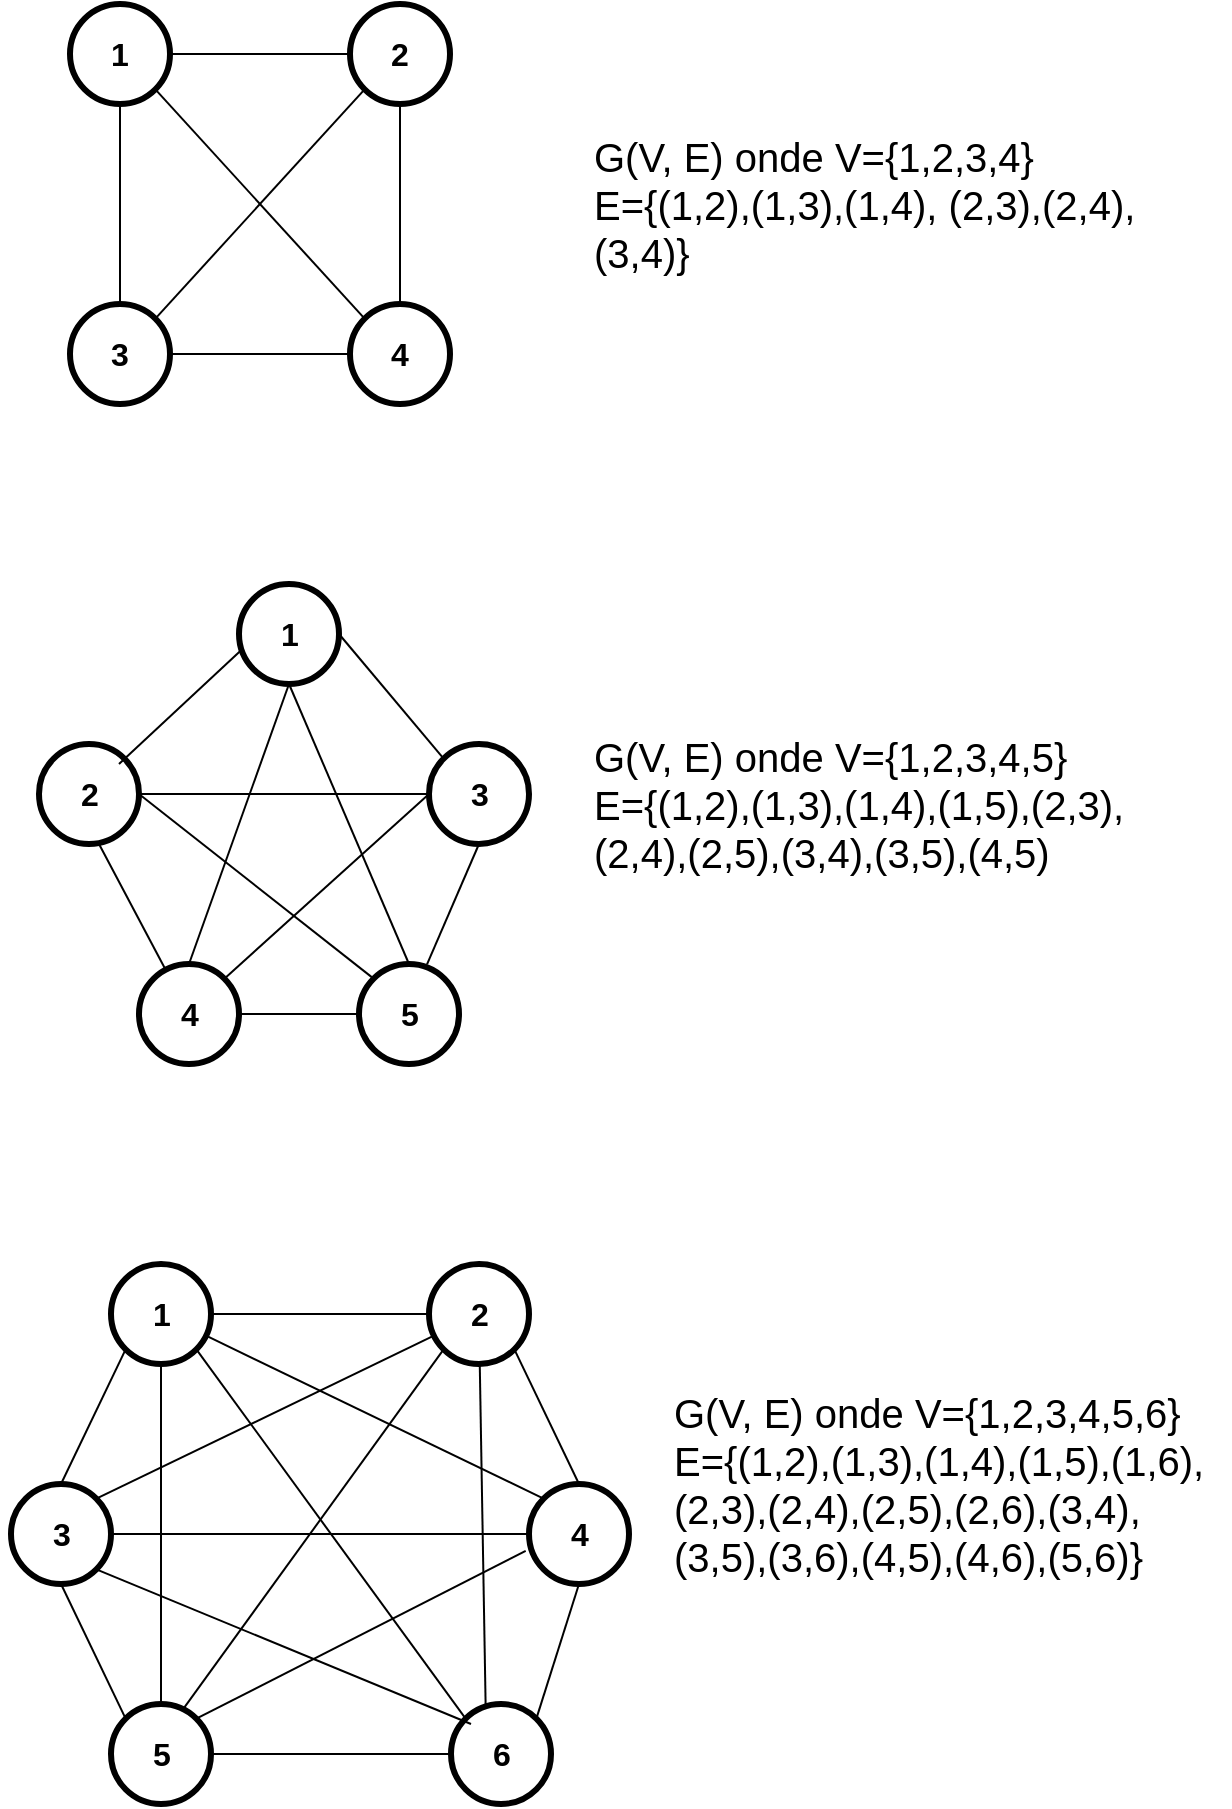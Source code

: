 <mxfile version="20.6.2" type="device" pages="5"><diagram id="T0Y7_ME5R4ELBXUhIhRj" name="9"><mxGraphModel dx="711" dy="508" grid="1" gridSize="10" guides="1" tooltips="1" connect="1" arrows="1" fold="1" page="1" pageScale="1" pageWidth="827" pageHeight="1169" math="0" shadow="0"><root><mxCell id="0"/><mxCell id="1" parent="0"/><mxCell id="LelZU1vCG-GNqXFeRRWG-6" style="rounded=0;orthogonalLoop=1;jettySize=auto;html=1;exitX=1;exitY=0.5;exitDx=0;exitDy=0;entryX=0;entryY=0.5;entryDx=0;entryDy=0;endArrow=none;endFill=0;" parent="1" source="LelZU1vCG-GNqXFeRRWG-1" target="LelZU1vCG-GNqXFeRRWG-3" edge="1"><mxGeometry relative="1" as="geometry"/></mxCell><mxCell id="LelZU1vCG-GNqXFeRRWG-10" style="edgeStyle=none;rounded=0;orthogonalLoop=1;jettySize=auto;html=1;exitX=1;exitY=1;exitDx=0;exitDy=0;entryX=0;entryY=0;entryDx=0;entryDy=0;endArrow=none;endFill=0;" parent="1" source="LelZU1vCG-GNqXFeRRWG-1" target="LelZU1vCG-GNqXFeRRWG-2" edge="1"><mxGeometry relative="1" as="geometry"/></mxCell><mxCell id="LelZU1vCG-GNqXFeRRWG-1" value="" style="ellipse;whiteSpace=wrap;html=1;aspect=fixed;strokeWidth=3;" parent="1" vertex="1"><mxGeometry x="70" y="90" width="50" height="50" as="geometry"/></mxCell><mxCell id="LelZU1vCG-GNqXFeRRWG-8" style="edgeStyle=none;rounded=0;orthogonalLoop=1;jettySize=auto;html=1;entryX=1;entryY=0.5;entryDx=0;entryDy=0;endArrow=none;endFill=0;" parent="1" source="LelZU1vCG-GNqXFeRRWG-2" target="LelZU1vCG-GNqXFeRRWG-4" edge="1"><mxGeometry relative="1" as="geometry"/></mxCell><mxCell id="LelZU1vCG-GNqXFeRRWG-2" value="" style="ellipse;whiteSpace=wrap;html=1;aspect=fixed;strokeWidth=3;" parent="1" vertex="1"><mxGeometry x="210" y="240" width="50" height="50" as="geometry"/></mxCell><mxCell id="LelZU1vCG-GNqXFeRRWG-7" style="edgeStyle=none;rounded=0;orthogonalLoop=1;jettySize=auto;html=1;entryX=0.5;entryY=0;entryDx=0;entryDy=0;endArrow=none;endFill=0;" parent="1" source="LelZU1vCG-GNqXFeRRWG-3" target="LelZU1vCG-GNqXFeRRWG-2" edge="1"><mxGeometry relative="1" as="geometry"/></mxCell><mxCell id="LelZU1vCG-GNqXFeRRWG-11" style="edgeStyle=none;rounded=0;orthogonalLoop=1;jettySize=auto;html=1;exitX=0;exitY=1;exitDx=0;exitDy=0;entryX=1;entryY=0;entryDx=0;entryDy=0;endArrow=none;endFill=0;" parent="1" source="LelZU1vCG-GNqXFeRRWG-3" target="LelZU1vCG-GNqXFeRRWG-4" edge="1"><mxGeometry relative="1" as="geometry"/></mxCell><mxCell id="LelZU1vCG-GNqXFeRRWG-3" value="" style="ellipse;whiteSpace=wrap;html=1;aspect=fixed;strokeWidth=3;" parent="1" vertex="1"><mxGeometry x="210" y="90" width="50" height="50" as="geometry"/></mxCell><mxCell id="LelZU1vCG-GNqXFeRRWG-9" style="edgeStyle=none;rounded=0;orthogonalLoop=1;jettySize=auto;html=1;entryX=0.5;entryY=1;entryDx=0;entryDy=0;endArrow=none;endFill=0;" parent="1" source="LelZU1vCG-GNqXFeRRWG-4" target="LelZU1vCG-GNqXFeRRWG-1" edge="1"><mxGeometry relative="1" as="geometry"/></mxCell><mxCell id="LelZU1vCG-GNqXFeRRWG-4" value="" style="ellipse;whiteSpace=wrap;html=1;aspect=fixed;strokeWidth=3;" parent="1" vertex="1"><mxGeometry x="70" y="240" width="50" height="50" as="geometry"/></mxCell><mxCell id="LelZU1vCG-GNqXFeRRWG-12" value="&lt;font style=&quot;font-size: 16px;&quot;&gt;&lt;b&gt;4&lt;/b&gt;&lt;/font&gt;" style="text;html=1;strokeColor=none;fillColor=none;align=center;verticalAlign=middle;whiteSpace=wrap;rounded=0;strokeWidth=3;" parent="1" vertex="1"><mxGeometry x="205" y="250" width="60" height="30" as="geometry"/></mxCell><mxCell id="LelZU1vCG-GNqXFeRRWG-13" value="&lt;font style=&quot;font-size: 16px;&quot;&gt;&lt;b&gt;3&lt;/b&gt;&lt;/font&gt;" style="text;html=1;strokeColor=none;fillColor=none;align=center;verticalAlign=middle;whiteSpace=wrap;rounded=0;strokeWidth=3;" parent="1" vertex="1"><mxGeometry x="65" y="250" width="60" height="30" as="geometry"/></mxCell><mxCell id="LelZU1vCG-GNqXFeRRWG-14" value="&lt;font style=&quot;font-size: 16px;&quot;&gt;&lt;b&gt;1&lt;/b&gt;&lt;/font&gt;" style="text;html=1;strokeColor=none;fillColor=none;align=center;verticalAlign=middle;whiteSpace=wrap;rounded=0;strokeWidth=3;" parent="1" vertex="1"><mxGeometry x="65" y="100" width="60" height="30" as="geometry"/></mxCell><mxCell id="LelZU1vCG-GNqXFeRRWG-15" value="&lt;font style=&quot;font-size: 16px;&quot;&gt;&lt;b&gt;2&lt;/b&gt;&lt;/font&gt;" style="text;html=1;strokeColor=none;fillColor=none;align=center;verticalAlign=middle;whiteSpace=wrap;rounded=0;strokeWidth=3;" parent="1" vertex="1"><mxGeometry x="205" y="100" width="60" height="30" as="geometry"/></mxCell><mxCell id="LelZU1vCG-GNqXFeRRWG-37" style="edgeStyle=none;rounded=0;orthogonalLoop=1;jettySize=auto;html=1;exitX=0.68;exitY=0.003;exitDx=0;exitDy=0;entryX=0.5;entryY=1;entryDx=0;entryDy=0;fontSize=16;endArrow=none;endFill=0;exitPerimeter=0;" parent="1" source="LelZU1vCG-GNqXFeRRWG-16" target="LelZU1vCG-GNqXFeRRWG-18" edge="1"><mxGeometry relative="1" as="geometry"/></mxCell><mxCell id="LelZU1vCG-GNqXFeRRWG-16" value="" style="ellipse;whiteSpace=wrap;html=1;aspect=fixed;strokeWidth=3;" parent="1" vertex="1"><mxGeometry x="214.5" y="570" width="50" height="50" as="geometry"/></mxCell><mxCell id="LelZU1vCG-GNqXFeRRWG-17" value="&lt;font style=&quot;font-size: 16px;&quot;&gt;&lt;b&gt;5&lt;/b&gt;&lt;/font&gt;" style="text;html=1;strokeColor=none;fillColor=none;align=center;verticalAlign=middle;whiteSpace=wrap;rounded=0;strokeWidth=3;" parent="1" vertex="1"><mxGeometry x="209.5" y="580" width="60" height="30" as="geometry"/></mxCell><mxCell id="LelZU1vCG-GNqXFeRRWG-18" value="" style="ellipse;whiteSpace=wrap;html=1;aspect=fixed;strokeWidth=3;" parent="1" vertex="1"><mxGeometry x="249.5" y="460" width="50" height="50" as="geometry"/></mxCell><mxCell id="LelZU1vCG-GNqXFeRRWG-34" style="edgeStyle=none;rounded=0;orthogonalLoop=1;jettySize=auto;html=1;exitX=1;exitY=0.5;exitDx=0;exitDy=0;entryX=0;entryY=0.5;entryDx=0;entryDy=0;fontSize=16;endArrow=none;endFill=0;" parent="1" source="LelZU1vCG-GNqXFeRRWG-19" target="LelZU1vCG-GNqXFeRRWG-18" edge="1"><mxGeometry relative="1" as="geometry"/></mxCell><mxCell id="LelZU1vCG-GNqXFeRRWG-35" style="edgeStyle=none;rounded=0;orthogonalLoop=1;jettySize=auto;html=1;fontSize=16;endArrow=none;endFill=0;" parent="1" target="LelZU1vCG-GNqXFeRRWG-21" edge="1"><mxGeometry relative="1" as="geometry"><mxPoint x="84.5" y="510" as="sourcePoint"/></mxGeometry></mxCell><mxCell id="LelZU1vCG-GNqXFeRRWG-38" style="edgeStyle=none;rounded=0;orthogonalLoop=1;jettySize=auto;html=1;exitX=1;exitY=0.5;exitDx=0;exitDy=0;entryX=0;entryY=0;entryDx=0;entryDy=0;fontSize=16;endArrow=none;endFill=0;" parent="1" source="LelZU1vCG-GNqXFeRRWG-19" target="LelZU1vCG-GNqXFeRRWG-16" edge="1"><mxGeometry relative="1" as="geometry"/></mxCell><mxCell id="LelZU1vCG-GNqXFeRRWG-19" value="" style="ellipse;whiteSpace=wrap;html=1;aspect=fixed;strokeWidth=3;" parent="1" vertex="1"><mxGeometry x="54.5" y="460" width="50" height="50" as="geometry"/></mxCell><mxCell id="LelZU1vCG-GNqXFeRRWG-30" style="edgeStyle=none;rounded=0;orthogonalLoop=1;jettySize=auto;html=1;exitX=0.013;exitY=0.669;exitDx=0;exitDy=0;entryX=0.75;entryY=0;entryDx=0;entryDy=0;fontSize=16;endArrow=none;endFill=0;exitPerimeter=0;" parent="1" source="LelZU1vCG-GNqXFeRRWG-20" target="LelZU1vCG-GNqXFeRRWG-24" edge="1"><mxGeometry relative="1" as="geometry"/></mxCell><mxCell id="LelZU1vCG-GNqXFeRRWG-31" style="edgeStyle=none;rounded=0;orthogonalLoop=1;jettySize=auto;html=1;exitX=1;exitY=0.5;exitDx=0;exitDy=0;entryX=0;entryY=0;entryDx=0;entryDy=0;fontSize=16;endArrow=none;endFill=0;" parent="1" source="LelZU1vCG-GNqXFeRRWG-20" target="LelZU1vCG-GNqXFeRRWG-18" edge="1"><mxGeometry relative="1" as="geometry"/></mxCell><mxCell id="LelZU1vCG-GNqXFeRRWG-32" style="edgeStyle=none;rounded=0;orthogonalLoop=1;jettySize=auto;html=1;exitX=0.5;exitY=1;exitDx=0;exitDy=0;entryX=0.5;entryY=0;entryDx=0;entryDy=0;fontSize=16;endArrow=none;endFill=0;" parent="1" source="LelZU1vCG-GNqXFeRRWG-20" target="LelZU1vCG-GNqXFeRRWG-21" edge="1"><mxGeometry relative="1" as="geometry"/></mxCell><mxCell id="LelZU1vCG-GNqXFeRRWG-33" style="edgeStyle=none;rounded=0;orthogonalLoop=1;jettySize=auto;html=1;exitX=0.5;exitY=1;exitDx=0;exitDy=0;entryX=0.5;entryY=0;entryDx=0;entryDy=0;fontSize=16;endArrow=none;endFill=0;" parent="1" source="LelZU1vCG-GNqXFeRRWG-20" target="LelZU1vCG-GNqXFeRRWG-16" edge="1"><mxGeometry relative="1" as="geometry"/></mxCell><mxCell id="LelZU1vCG-GNqXFeRRWG-20" value="" style="ellipse;whiteSpace=wrap;html=1;aspect=fixed;strokeWidth=3;" parent="1" vertex="1"><mxGeometry x="154.5" y="380" width="50" height="50" as="geometry"/></mxCell><mxCell id="LelZU1vCG-GNqXFeRRWG-36" style="edgeStyle=none;rounded=0;orthogonalLoop=1;jettySize=auto;html=1;exitX=1;exitY=0.5;exitDx=0;exitDy=0;entryX=0;entryY=0.5;entryDx=0;entryDy=0;fontSize=16;endArrow=none;endFill=0;" parent="1" source="LelZU1vCG-GNqXFeRRWG-21" target="LelZU1vCG-GNqXFeRRWG-16" edge="1"><mxGeometry relative="1" as="geometry"/></mxCell><mxCell id="LelZU1vCG-GNqXFeRRWG-39" style="edgeStyle=none;rounded=0;orthogonalLoop=1;jettySize=auto;html=1;exitX=1;exitY=0;exitDx=0;exitDy=0;entryX=0;entryY=0.5;entryDx=0;entryDy=0;fontSize=16;endArrow=none;endFill=0;" parent="1" source="LelZU1vCG-GNqXFeRRWG-21" target="LelZU1vCG-GNqXFeRRWG-18" edge="1"><mxGeometry relative="1" as="geometry"/></mxCell><mxCell id="LelZU1vCG-GNqXFeRRWG-21" value="" style="ellipse;whiteSpace=wrap;html=1;aspect=fixed;strokeWidth=3;" parent="1" vertex="1"><mxGeometry x="104.5" y="570" width="50" height="50" as="geometry"/></mxCell><mxCell id="LelZU1vCG-GNqXFeRRWG-23" value="&lt;font style=&quot;font-size: 16px;&quot;&gt;&lt;b&gt;4&lt;/b&gt;&lt;/font&gt;" style="text;html=1;strokeColor=none;fillColor=none;align=center;verticalAlign=middle;whiteSpace=wrap;rounded=0;strokeWidth=3;" parent="1" vertex="1"><mxGeometry x="99.5" y="580" width="60" height="30" as="geometry"/></mxCell><mxCell id="LelZU1vCG-GNqXFeRRWG-24" value="&lt;font style=&quot;font-size: 16px;&quot;&gt;&lt;b&gt;2&lt;/b&gt;&lt;/font&gt;" style="text;html=1;strokeColor=none;fillColor=none;align=center;verticalAlign=middle;whiteSpace=wrap;rounded=0;strokeWidth=3;" parent="1" vertex="1"><mxGeometry x="49.5" y="470" width="60" height="30" as="geometry"/></mxCell><mxCell id="LelZU1vCG-GNqXFeRRWG-25" value="&lt;font style=&quot;font-size: 16px;&quot;&gt;&lt;b&gt;3&lt;/b&gt;&lt;/font&gt;" style="text;html=1;strokeColor=none;fillColor=none;align=center;verticalAlign=middle;whiteSpace=wrap;rounded=0;strokeWidth=3;" parent="1" vertex="1"><mxGeometry x="244.5" y="470" width="60" height="30" as="geometry"/></mxCell><mxCell id="LelZU1vCG-GNqXFeRRWG-26" value="&lt;font style=&quot;font-size: 16px;&quot;&gt;&lt;b&gt;1&lt;/b&gt;&lt;/font&gt;" style="text;html=1;strokeColor=none;fillColor=none;align=center;verticalAlign=middle;whiteSpace=wrap;rounded=0;strokeWidth=3;" parent="1" vertex="1"><mxGeometry x="149.5" y="390" width="60" height="30" as="geometry"/></mxCell><mxCell id="LelZU1vCG-GNqXFeRRWG-58" style="edgeStyle=none;rounded=0;orthogonalLoop=1;jettySize=auto;html=1;exitX=1;exitY=0;exitDx=0;exitDy=0;entryX=0.5;entryY=1;entryDx=0;entryDy=0;fontSize=16;endArrow=none;endFill=0;" parent="1" source="LelZU1vCG-GNqXFeRRWG-41" target="LelZU1vCG-GNqXFeRRWG-49" edge="1"><mxGeometry relative="1" as="geometry"/></mxCell><mxCell id="LelZU1vCG-GNqXFeRRWG-41" value="" style="ellipse;whiteSpace=wrap;html=1;aspect=fixed;strokeWidth=3;" parent="1" vertex="1"><mxGeometry x="260.5" y="940" width="50" height="50" as="geometry"/></mxCell><mxCell id="LelZU1vCG-GNqXFeRRWG-57" style="edgeStyle=none;rounded=0;orthogonalLoop=1;jettySize=auto;html=1;exitX=1;exitY=0.5;exitDx=0;exitDy=0;entryX=0;entryY=0.5;entryDx=0;entryDy=0;fontSize=16;endArrow=none;endFill=0;" parent="1" source="LelZU1vCG-GNqXFeRRWG-48" target="LelZU1vCG-GNqXFeRRWG-41" edge="1"><mxGeometry relative="1" as="geometry"/></mxCell><mxCell id="LelZU1vCG-GNqXFeRRWG-68" style="edgeStyle=none;rounded=0;orthogonalLoop=1;jettySize=auto;html=1;exitX=1;exitY=0;exitDx=0;exitDy=0;entryX=-0.033;entryY=0.669;entryDx=0;entryDy=0;entryPerimeter=0;fontSize=16;endArrow=none;endFill=0;" parent="1" source="LelZU1vCG-GNqXFeRRWG-48" target="LelZU1vCG-GNqXFeRRWG-49" edge="1"><mxGeometry relative="1" as="geometry"/></mxCell><mxCell id="LelZU1vCG-GNqXFeRRWG-48" value="" style="ellipse;whiteSpace=wrap;html=1;aspect=fixed;strokeWidth=3;" parent="1" vertex="1"><mxGeometry x="90.5" y="940" width="50" height="50" as="geometry"/></mxCell><mxCell id="LelZU1vCG-GNqXFeRRWG-59" style="edgeStyle=none;rounded=0;orthogonalLoop=1;jettySize=auto;html=1;exitX=0.5;exitY=0;exitDx=0;exitDy=0;entryX=1;entryY=1;entryDx=0;entryDy=0;fontSize=16;endArrow=none;endFill=0;" parent="1" source="LelZU1vCG-GNqXFeRRWG-49" target="LelZU1vCG-GNqXFeRRWG-51" edge="1"><mxGeometry relative="1" as="geometry"/></mxCell><mxCell id="LelZU1vCG-GNqXFeRRWG-62" style="edgeStyle=none;rounded=0;orthogonalLoop=1;jettySize=auto;html=1;exitX=0;exitY=0;exitDx=0;exitDy=0;fontSize=16;endArrow=none;endFill=0;" parent="1" source="LelZU1vCG-GNqXFeRRWG-49" target="LelZU1vCG-GNqXFeRRWG-52" edge="1"><mxGeometry relative="1" as="geometry"/></mxCell><mxCell id="LelZU1vCG-GNqXFeRRWG-49" value="" style="ellipse;whiteSpace=wrap;html=1;aspect=fixed;strokeWidth=3;" parent="1" vertex="1"><mxGeometry x="299.5" y="830" width="50" height="50" as="geometry"/></mxCell><mxCell id="LelZU1vCG-GNqXFeRRWG-56" style="edgeStyle=none;rounded=0;orthogonalLoop=1;jettySize=auto;html=1;exitX=0.5;exitY=1;exitDx=0;exitDy=0;entryX=0;entryY=0;entryDx=0;entryDy=0;fontSize=16;endArrow=none;endFill=0;" parent="1" source="LelZU1vCG-GNqXFeRRWG-50" target="LelZU1vCG-GNqXFeRRWG-48" edge="1"><mxGeometry relative="1" as="geometry"/></mxCell><mxCell id="LelZU1vCG-GNqXFeRRWG-63" style="edgeStyle=none;rounded=0;orthogonalLoop=1;jettySize=auto;html=1;exitX=1;exitY=0.5;exitDx=0;exitDy=0;entryX=0;entryY=0.5;entryDx=0;entryDy=0;fontSize=16;endArrow=none;endFill=0;" parent="1" source="LelZU1vCG-GNqXFeRRWG-50" target="LelZU1vCG-GNqXFeRRWG-49" edge="1"><mxGeometry relative="1" as="geometry"/></mxCell><mxCell id="LelZU1vCG-GNqXFeRRWG-64" style="edgeStyle=none;rounded=0;orthogonalLoop=1;jettySize=auto;html=1;exitX=1;exitY=1;exitDx=0;exitDy=0;fontSize=16;endArrow=none;endFill=0;" parent="1" source="LelZU1vCG-GNqXFeRRWG-50" edge="1"><mxGeometry relative="1" as="geometry"><mxPoint x="270.5" y="950" as="targetPoint"/></mxGeometry></mxCell><mxCell id="LelZU1vCG-GNqXFeRRWG-65" style="edgeStyle=none;rounded=0;orthogonalLoop=1;jettySize=auto;html=1;exitX=1;exitY=0;exitDx=0;exitDy=0;fontSize=16;endArrow=none;endFill=0;" parent="1" source="LelZU1vCG-GNqXFeRRWG-50" target="LelZU1vCG-GNqXFeRRWG-51" edge="1"><mxGeometry relative="1" as="geometry"/></mxCell><mxCell id="LelZU1vCG-GNqXFeRRWG-50" value="" style="ellipse;whiteSpace=wrap;html=1;aspect=fixed;strokeWidth=3;" parent="1" vertex="1"><mxGeometry x="40.5" y="830" width="50" height="50" as="geometry"/></mxCell><mxCell id="LelZU1vCG-GNqXFeRRWG-66" style="edgeStyle=none;rounded=0;orthogonalLoop=1;jettySize=auto;html=1;exitX=0;exitY=1;exitDx=0;exitDy=0;entryX=0.725;entryY=0.047;entryDx=0;entryDy=0;entryPerimeter=0;fontSize=16;endArrow=none;endFill=0;" parent="1" source="LelZU1vCG-GNqXFeRRWG-51" target="LelZU1vCG-GNqXFeRRWG-48" edge="1"><mxGeometry relative="1" as="geometry"/></mxCell><mxCell id="LelZU1vCG-GNqXFeRRWG-67" style="edgeStyle=none;rounded=0;orthogonalLoop=1;jettySize=auto;html=1;entryX=0.347;entryY=0.047;entryDx=0;entryDy=0;entryPerimeter=0;fontSize=16;endArrow=none;endFill=0;" parent="1" source="LelZU1vCG-GNqXFeRRWG-51" target="LelZU1vCG-GNqXFeRRWG-41" edge="1"><mxGeometry relative="1" as="geometry"/></mxCell><mxCell id="LelZU1vCG-GNqXFeRRWG-51" value="" style="ellipse;whiteSpace=wrap;html=1;aspect=fixed;strokeWidth=3;" parent="1" vertex="1"><mxGeometry x="249.5" y="720" width="50" height="50" as="geometry"/></mxCell><mxCell id="LelZU1vCG-GNqXFeRRWG-54" style="edgeStyle=none;rounded=0;orthogonalLoop=1;jettySize=auto;html=1;exitX=1;exitY=0.5;exitDx=0;exitDy=0;fontSize=16;endArrow=none;endFill=0;" parent="1" source="LelZU1vCG-GNqXFeRRWG-52" target="LelZU1vCG-GNqXFeRRWG-51" edge="1"><mxGeometry relative="1" as="geometry"/></mxCell><mxCell id="LelZU1vCG-GNqXFeRRWG-55" style="edgeStyle=none;rounded=0;orthogonalLoop=1;jettySize=auto;html=1;exitX=0;exitY=1;exitDx=0;exitDy=0;entryX=0.5;entryY=0;entryDx=0;entryDy=0;fontSize=16;endArrow=none;endFill=0;" parent="1" source="LelZU1vCG-GNqXFeRRWG-52" target="LelZU1vCG-GNqXFeRRWG-50" edge="1"><mxGeometry relative="1" as="geometry"/></mxCell><mxCell id="LelZU1vCG-GNqXFeRRWG-60" style="edgeStyle=none;rounded=0;orthogonalLoop=1;jettySize=auto;html=1;exitX=0.5;exitY=1;exitDx=0;exitDy=0;entryX=0.5;entryY=0;entryDx=0;entryDy=0;fontSize=16;endArrow=none;endFill=0;" parent="1" source="LelZU1vCG-GNqXFeRRWG-52" target="LelZU1vCG-GNqXFeRRWG-48" edge="1"><mxGeometry relative="1" as="geometry"/></mxCell><mxCell id="LelZU1vCG-GNqXFeRRWG-61" style="edgeStyle=none;rounded=0;orthogonalLoop=1;jettySize=auto;html=1;exitX=1;exitY=1;exitDx=0;exitDy=0;entryX=0;entryY=0;entryDx=0;entryDy=0;fontSize=16;endArrow=none;endFill=0;" parent="1" source="LelZU1vCG-GNqXFeRRWG-52" target="LelZU1vCG-GNqXFeRRWG-41" edge="1"><mxGeometry relative="1" as="geometry"/></mxCell><mxCell id="LelZU1vCG-GNqXFeRRWG-52" value="" style="ellipse;whiteSpace=wrap;html=1;aspect=fixed;strokeWidth=3;" parent="1" vertex="1"><mxGeometry x="90.5" y="720" width="50" height="50" as="geometry"/></mxCell><mxCell id="LelZU1vCG-GNqXFeRRWG-69" value="&lt;font style=&quot;font-size: 16px;&quot;&gt;&lt;b&gt;1&lt;/b&gt;&lt;/font&gt;" style="text;html=1;strokeColor=none;fillColor=none;align=center;verticalAlign=middle;whiteSpace=wrap;rounded=0;strokeWidth=3;" parent="1" vertex="1"><mxGeometry x="85.5" y="730" width="60" height="30" as="geometry"/></mxCell><mxCell id="LelZU1vCG-GNqXFeRRWG-70" value="&lt;font style=&quot;font-size: 16px;&quot;&gt;&lt;b&gt;6&lt;/b&gt;&lt;/font&gt;" style="text;html=1;strokeColor=none;fillColor=none;align=center;verticalAlign=middle;whiteSpace=wrap;rounded=0;strokeWidth=3;" parent="1" vertex="1"><mxGeometry x="255.5" y="950" width="60" height="30" as="geometry"/></mxCell><mxCell id="LelZU1vCG-GNqXFeRRWG-71" value="&lt;font style=&quot;font-size: 16px;&quot;&gt;&lt;b&gt;5&lt;/b&gt;&lt;/font&gt;" style="text;html=1;strokeColor=none;fillColor=none;align=center;verticalAlign=middle;whiteSpace=wrap;rounded=0;strokeWidth=3;" parent="1" vertex="1"><mxGeometry x="85.5" y="950" width="60" height="30" as="geometry"/></mxCell><mxCell id="LelZU1vCG-GNqXFeRRWG-72" value="&lt;font style=&quot;font-size: 16px;&quot;&gt;&lt;b&gt;4&lt;/b&gt;&lt;/font&gt;" style="text;html=1;strokeColor=none;fillColor=none;align=center;verticalAlign=middle;whiteSpace=wrap;rounded=0;strokeWidth=3;" parent="1" vertex="1"><mxGeometry x="294.5" y="840" width="60" height="30" as="geometry"/></mxCell><mxCell id="LelZU1vCG-GNqXFeRRWG-73" value="&lt;font style=&quot;font-size: 16px;&quot;&gt;&lt;b&gt;3&lt;/b&gt;&lt;/font&gt;" style="text;html=1;strokeColor=none;fillColor=none;align=center;verticalAlign=middle;whiteSpace=wrap;rounded=0;strokeWidth=3;" parent="1" vertex="1"><mxGeometry x="35.5" y="840" width="60" height="30" as="geometry"/></mxCell><mxCell id="LelZU1vCG-GNqXFeRRWG-74" value="&lt;font style=&quot;font-size: 16px;&quot;&gt;&lt;b&gt;2&lt;/b&gt;&lt;/font&gt;" style="text;html=1;strokeColor=none;fillColor=none;align=center;verticalAlign=middle;whiteSpace=wrap;rounded=0;strokeWidth=3;" parent="1" vertex="1"><mxGeometry x="244.5" y="730" width="60" height="30" as="geometry"/></mxCell><mxCell id="LelZU1vCG-GNqXFeRRWG-91" value="&lt;font style=&quot;font-size: 20px;&quot;&gt;G(V, E) onde V={1,2,3,4}&lt;br&gt;E={(1,2),(1,3),(1,4), (2,3),(2,4),(3,4)}&lt;br&gt;&lt;/font&gt;" style="text;html=1;strokeColor=none;fillColor=none;align=left;verticalAlign=middle;whiteSpace=wrap;rounded=0;strokeWidth=3;fontSize=16;" parent="1" vertex="1"><mxGeometry x="330" y="120" width="280" height="140" as="geometry"/></mxCell><mxCell id="LelZU1vCG-GNqXFeRRWG-93" value="&lt;font style=&quot;font-size: 20px;&quot;&gt;G(V, E) onde V={1,2,3,4,5}&lt;br&gt;E={(1,2),(1,3),(1,4),(1,5),(2,3),(2,4),(2,5),(3,4),(3,5),(4,5)&lt;br&gt;&lt;/font&gt;" style="text;html=1;strokeColor=none;fillColor=none;align=left;verticalAlign=middle;whiteSpace=wrap;rounded=0;strokeWidth=3;fontSize=16;" parent="1" vertex="1"><mxGeometry x="330" y="420" width="280" height="140" as="geometry"/></mxCell><mxCell id="LelZU1vCG-GNqXFeRRWG-94" value="&lt;font style=&quot;font-size: 20px;&quot;&gt;G(V, E) onde V={1,2,3,4,5,6}&lt;br&gt;E={(1,2),(1,3),(1,4),(1,5),(1,6),(2,3),(2,4),(2,5),(2,6),(3,4),(3,5),(3,6),(4,5),(4,6),(5,6)}&lt;br&gt;&lt;/font&gt;" style="text;html=1;strokeColor=none;fillColor=none;align=left;verticalAlign=middle;whiteSpace=wrap;rounded=0;strokeWidth=3;fontSize=16;" parent="1" vertex="1"><mxGeometry x="370" y="760" width="280" height="140" as="geometry"/></mxCell></root></mxGraphModel></diagram><diagram id="wjo4CqtIFWmAlGieqtuW" name="10"><mxGraphModel dx="608" dy="508" grid="1" gridSize="10" guides="1" tooltips="1" connect="1" arrows="1" fold="1" page="1" pageScale="1" pageWidth="827" pageHeight="1169" math="0" shadow="0"><root><mxCell id="0"/><mxCell id="1" parent="0"/><mxCell id="-ExkbAMxaG3XpM3-atL9-22" style="rounded=0;orthogonalLoop=1;jettySize=auto;html=1;exitX=1;exitY=0.5;exitDx=0;exitDy=0;fontSize=20;endArrow=none;endFill=0;" parent="1" source="-ExkbAMxaG3XpM3-atL9-16" target="-ExkbAMxaG3XpM3-atL9-18" edge="1"><mxGeometry relative="1" as="geometry"/></mxCell><mxCell id="-ExkbAMxaG3XpM3-atL9-16" value="" style="ellipse;whiteSpace=wrap;html=1;aspect=fixed;strokeWidth=3;" parent="1" vertex="1"><mxGeometry x="80" y="60" width="50" height="50" as="geometry"/></mxCell><mxCell id="-ExkbAMxaG3XpM3-atL9-24" style="edgeStyle=none;rounded=0;orthogonalLoop=1;jettySize=auto;html=1;exitX=0;exitY=0;exitDx=0;exitDy=0;entryX=0.655;entryY=0.988;entryDx=0;entryDy=0;fontSize=20;endArrow=none;endFill=0;entryPerimeter=0;" parent="1" source="-ExkbAMxaG3XpM3-atL9-17" target="-ExkbAMxaG3XpM3-atL9-16" edge="1"><mxGeometry relative="1" as="geometry"/></mxCell><mxCell id="-ExkbAMxaG3XpM3-atL9-17" value="" style="ellipse;whiteSpace=wrap;html=1;aspect=fixed;strokeWidth=3;" parent="1" vertex="1"><mxGeometry x="150" y="170" width="50" height="50" as="geometry"/></mxCell><mxCell id="-ExkbAMxaG3XpM3-atL9-23" style="edgeStyle=none;rounded=0;orthogonalLoop=1;jettySize=auto;html=1;exitX=0.5;exitY=1;exitDx=0;exitDy=0;fontSize=20;endArrow=none;endFill=0;" parent="1" source="-ExkbAMxaG3XpM3-atL9-18" target="-ExkbAMxaG3XpM3-atL9-17" edge="1"><mxGeometry relative="1" as="geometry"/></mxCell><mxCell id="-ExkbAMxaG3XpM3-atL9-18" value="" style="ellipse;whiteSpace=wrap;html=1;aspect=fixed;strokeWidth=3;" parent="1" vertex="1"><mxGeometry x="210" y="60" width="50" height="50" as="geometry"/></mxCell><mxCell id="-ExkbAMxaG3XpM3-atL9-19" value="&lt;font style=&quot;font-size: 16px;&quot;&gt;&lt;b&gt;3&lt;/b&gt;&lt;/font&gt;" style="text;html=1;strokeColor=none;fillColor=none;align=center;verticalAlign=middle;whiteSpace=wrap;rounded=0;strokeWidth=3;" parent="1" vertex="1"><mxGeometry x="145" y="180" width="60" height="30" as="geometry"/></mxCell><mxCell id="-ExkbAMxaG3XpM3-atL9-20" value="&lt;font style=&quot;font-size: 16px;&quot;&gt;&lt;b&gt;2&lt;/b&gt;&lt;/font&gt;" style="text;html=1;strokeColor=none;fillColor=none;align=center;verticalAlign=middle;whiteSpace=wrap;rounded=0;strokeWidth=3;" parent="1" vertex="1"><mxGeometry x="205" y="70" width="60" height="30" as="geometry"/></mxCell><mxCell id="-ExkbAMxaG3XpM3-atL9-21" value="&lt;font style=&quot;font-size: 16px;&quot;&gt;&lt;b&gt;1&lt;/b&gt;&lt;/font&gt;" style="text;html=1;strokeColor=none;fillColor=none;align=center;verticalAlign=middle;whiteSpace=wrap;rounded=0;strokeWidth=3;" parent="1" vertex="1"><mxGeometry x="75" y="70" width="60" height="30" as="geometry"/></mxCell><mxCell id="Kr73TLon-f2Gw-zxViML-1" value="&lt;font style=&quot;font-size: 20px;&quot;&gt;G(V, E) onde V={1,2,3}&lt;br&gt;E={(1,2),(1,3),(2,3)}&lt;br&gt;&lt;/font&gt;" style="text;html=1;strokeColor=none;fillColor=none;align=left;verticalAlign=middle;whiteSpace=wrap;rounded=0;strokeWidth=3;fontSize=16;" parent="1" vertex="1"><mxGeometry x="290" y="50" width="280" height="140" as="geometry"/></mxCell></root></mxGraphModel></diagram><diagram id="Ym0oHrXzVQ0S18WpazFX" name="25"><mxGraphModel dx="740" dy="677" grid="1" gridSize="10" guides="1" tooltips="1" connect="1" arrows="1" fold="1" page="1" pageScale="1" pageWidth="827" pageHeight="1169" math="0" shadow="0"><root><mxCell id="0"/><mxCell id="1" parent="0"/><mxCell id="Whc8T87mBns-YSsmSYkQ-10" style="edgeStyle=none;rounded=0;orthogonalLoop=1;jettySize=auto;html=1;entryX=0.368;entryY=-0.017;entryDx=0;entryDy=0;entryPerimeter=0;fontSize=13;endArrow=none;endFill=0;startSize=8;endSize=8;exitX=0.5;exitY=1;exitDx=0;exitDy=0;" edge="1" parent="1" source="Whc8T87mBns-YSsmSYkQ-5" target="Whc8T87mBns-YSsmSYkQ-7"><mxGeometry relative="1" as="geometry"/></mxCell><mxCell id="Whc8T87mBns-YSsmSYkQ-13" style="edgeStyle=none;rounded=0;orthogonalLoop=1;jettySize=auto;html=1;exitX=1;exitY=0.5;exitDx=0;exitDy=0;entryX=0;entryY=0.5;entryDx=0;entryDy=0;fontSize=13;endArrow=none;endFill=0;startSize=8;endSize=8;" edge="1" parent="1" source="Whc8T87mBns-YSsmSYkQ-5" target="Whc8T87mBns-YSsmSYkQ-6"><mxGeometry relative="1" as="geometry"/></mxCell><mxCell id="Whc8T87mBns-YSsmSYkQ-5" value="" style="ellipse;whiteSpace=wrap;html=1;fontSize=13;strokeWidth=3;" vertex="1" parent="1"><mxGeometry x="65" y="130" width="120" height="80" as="geometry"/></mxCell><mxCell id="Whc8T87mBns-YSsmSYkQ-6" value="" style="ellipse;whiteSpace=wrap;html=1;fontSize=13;strokeWidth=3;" vertex="1" parent="1"><mxGeometry x="430" y="130" width="120" height="80" as="geometry"/></mxCell><mxCell id="Whc8T87mBns-YSsmSYkQ-7" value="" style="ellipse;whiteSpace=wrap;html=1;fontSize=13;strokeWidth=3;" vertex="1" parent="1"><mxGeometry x="140" y="270" width="120" height="80" as="geometry"/></mxCell><mxCell id="Whc8T87mBns-YSsmSYkQ-9" style="edgeStyle=none;rounded=0;orthogonalLoop=1;jettySize=auto;html=1;exitX=0;exitY=1;exitDx=0;exitDy=0;fontSize=13;endArrow=none;endFill=0;endSize=8;startSize=8;entryX=0.672;entryY=0.048;entryDx=0;entryDy=0;entryPerimeter=0;" edge="1" parent="1" source="Whc8T87mBns-YSsmSYkQ-8" target="Whc8T87mBns-YSsmSYkQ-5"><mxGeometry relative="1" as="geometry"/></mxCell><mxCell id="Whc8T87mBns-YSsmSYkQ-11" style="edgeStyle=none;rounded=0;orthogonalLoop=1;jettySize=auto;html=1;exitX=0.5;exitY=1;exitDx=0;exitDy=0;fontSize=13;endArrow=none;endFill=0;startSize=8;endSize=8;" edge="1" parent="1" source="Whc8T87mBns-YSsmSYkQ-8" target="Whc8T87mBns-YSsmSYkQ-7"><mxGeometry relative="1" as="geometry"/></mxCell><mxCell id="Whc8T87mBns-YSsmSYkQ-12" style="edgeStyle=none;rounded=0;orthogonalLoop=1;jettySize=auto;html=1;exitX=1;exitY=1;exitDx=0;exitDy=0;entryX=0;entryY=0;entryDx=0;entryDy=0;fontSize=13;endArrow=none;endFill=0;startSize=8;endSize=8;" edge="1" parent="1" source="Whc8T87mBns-YSsmSYkQ-8" target="Whc8T87mBns-YSsmSYkQ-6"><mxGeometry relative="1" as="geometry"/></mxCell><mxCell id="Whc8T87mBns-YSsmSYkQ-8" value="" style="ellipse;whiteSpace=wrap;html=1;fontSize=13;strokeWidth=3;" vertex="1" parent="1"><mxGeometry x="245" y="10" width="120" height="80" as="geometry"/></mxCell><mxCell id="Whc8T87mBns-YSsmSYkQ-14" value="&lt;font style=&quot;font-size: 17px;&quot;&gt;Jensen&lt;/font&gt;" style="text;html=1;strokeColor=none;fillColor=none;align=center;verticalAlign=middle;whiteSpace=wrap;rounded=0;strokeWidth=3;" vertex="1" parent="1"><mxGeometry x="260" y="35" width="90" height="30" as="geometry"/></mxCell><mxCell id="Whc8T87mBns-YSsmSYkQ-18" value="&lt;font style=&quot;font-size: 17px;&quot;&gt;Leuzingner&lt;/font&gt;" style="text;html=1;strokeColor=none;fillColor=none;align=center;verticalAlign=middle;whiteSpace=wrap;rounded=0;strokeWidth=3;" vertex="1" parent="1"><mxGeometry x="80" y="155" width="90" height="30" as="geometry"/></mxCell><mxCell id="Whc8T87mBns-YSsmSYkQ-19" value="&lt;font style=&quot;font-size: 17px;&quot;&gt;Medeiros&lt;/font&gt;" style="text;html=1;strokeColor=none;fillColor=none;align=center;verticalAlign=middle;whiteSpace=wrap;rounded=0;strokeWidth=3;" vertex="1" parent="1"><mxGeometry x="445" y="155" width="90" height="30" as="geometry"/></mxCell><mxCell id="Whc8T87mBns-YSsmSYkQ-20" value="&lt;font style=&quot;font-size: 17px;&quot;&gt;Dufour&lt;/font&gt;" style="text;html=1;strokeColor=none;fillColor=none;align=center;verticalAlign=middle;whiteSpace=wrap;rounded=0;strokeWidth=3;" vertex="1" parent="1"><mxGeometry x="155" y="295" width="90" height="30" as="geometry"/></mxCell></root></mxGraphModel></diagram><diagram id="COtn3wY4AXC22q8Gujkx" name="28"><mxGraphModel dx="1171" dy="726" grid="1" gridSize="10" guides="1" tooltips="1" connect="1" arrows="1" fold="1" page="1" pageScale="1" pageWidth="827" pageHeight="1169" math="0" shadow="0"><root><mxCell id="0"/><mxCell id="1" parent="0"/><mxCell id="D2VLdZtgTbW5Kp4wzoqd-29" style="edgeStyle=none;rounded=0;orthogonalLoop=1;jettySize=auto;html=1;exitX=0;exitY=0.5;exitDx=0;exitDy=0;entryX=1;entryY=0.5;entryDx=0;entryDy=0;endArrow=none;endFill=0;" edge="1" parent="1" source="D2VLdZtgTbW5Kp4wzoqd-10" target="D2VLdZtgTbW5Kp4wzoqd-12"><mxGeometry relative="1" as="geometry"/></mxCell><mxCell id="D2VLdZtgTbW5Kp4wzoqd-10" value="" style="ellipse;whiteSpace=wrap;html=1;aspect=fixed;strokeWidth=3;" vertex="1" parent="1"><mxGeometry x="550" y="90" width="50" height="50" as="geometry"/></mxCell><mxCell id="D2VLdZtgTbW5Kp4wzoqd-27" style="edgeStyle=none;rounded=0;orthogonalLoop=1;jettySize=auto;html=1;exitX=0.5;exitY=0;exitDx=0;exitDy=0;entryX=1;entryY=1;entryDx=0;entryDy=0;endArrow=none;endFill=0;" edge="1" parent="1" source="D2VLdZtgTbW5Kp4wzoqd-11" target="D2VLdZtgTbW5Kp4wzoqd-12"><mxGeometry relative="1" as="geometry"/></mxCell><mxCell id="D2VLdZtgTbW5Kp4wzoqd-28" style="edgeStyle=none;rounded=0;orthogonalLoop=1;jettySize=auto;html=1;exitX=1;exitY=0;exitDx=0;exitDy=0;entryX=0.5;entryY=1;entryDx=0;entryDy=0;endArrow=none;endFill=0;" edge="1" parent="1" source="D2VLdZtgTbW5Kp4wzoqd-11" target="D2VLdZtgTbW5Kp4wzoqd-10"><mxGeometry relative="1" as="geometry"/></mxCell><mxCell id="D2VLdZtgTbW5Kp4wzoqd-11" value="" style="ellipse;whiteSpace=wrap;html=1;aspect=fixed;strokeWidth=3;" vertex="1" parent="1"><mxGeometry x="470" y="240" width="50" height="50" as="geometry"/></mxCell><mxCell id="D2VLdZtgTbW5Kp4wzoqd-12" value="" style="ellipse;whiteSpace=wrap;html=1;aspect=fixed;strokeWidth=3;" vertex="1" parent="1"><mxGeometry x="370" y="90" width="50" height="50" as="geometry"/></mxCell><mxCell id="D2VLdZtgTbW5Kp4wzoqd-25" style="edgeStyle=none;rounded=0;orthogonalLoop=1;jettySize=auto;html=1;exitX=0.5;exitY=0;exitDx=0;exitDy=0;entryX=0.316;entryY=1.003;entryDx=0;entryDy=0;entryPerimeter=0;endArrow=none;endFill=0;" edge="1" parent="1" source="D2VLdZtgTbW5Kp4wzoqd-13" target="D2VLdZtgTbW5Kp4wzoqd-12"><mxGeometry relative="1" as="geometry"/></mxCell><mxCell id="D2VLdZtgTbW5Kp4wzoqd-26" style="edgeStyle=none;rounded=0;orthogonalLoop=1;jettySize=auto;html=1;exitX=1;exitY=0.5;exitDx=0;exitDy=0;endArrow=none;endFill=0;" edge="1" parent="1" source="D2VLdZtgTbW5Kp4wzoqd-13" target="D2VLdZtgTbW5Kp4wzoqd-11"><mxGeometry relative="1" as="geometry"/></mxCell><mxCell id="D2VLdZtgTbW5Kp4wzoqd-13" value="" style="ellipse;whiteSpace=wrap;html=1;aspect=fixed;strokeWidth=3;" vertex="1" parent="1"><mxGeometry x="310" y="250" width="50" height="50" as="geometry"/></mxCell><mxCell id="D2VLdZtgTbW5Kp4wzoqd-21" style="edgeStyle=none;rounded=0;orthogonalLoop=1;jettySize=auto;html=1;exitX=1;exitY=1;exitDx=0;exitDy=0;entryX=0.5;entryY=0;entryDx=0;entryDy=0;endArrow=none;endFill=0;" edge="1" parent="1" source="D2VLdZtgTbW5Kp4wzoqd-14" target="D2VLdZtgTbW5Kp4wzoqd-15"><mxGeometry relative="1" as="geometry"/></mxCell><mxCell id="D2VLdZtgTbW5Kp4wzoqd-22" style="edgeStyle=none;rounded=0;orthogonalLoop=1;jettySize=auto;html=1;exitX=0.5;exitY=1;exitDx=0;exitDy=0;entryX=0.693;entryY=0.003;entryDx=0;entryDy=0;entryPerimeter=0;endArrow=none;endFill=0;" edge="1" parent="1" source="D2VLdZtgTbW5Kp4wzoqd-14" target="D2VLdZtgTbW5Kp4wzoqd-16"><mxGeometry relative="1" as="geometry"/></mxCell><mxCell id="D2VLdZtgTbW5Kp4wzoqd-14" value="" style="ellipse;whiteSpace=wrap;html=1;aspect=fixed;strokeWidth=3;" vertex="1" parent="1"><mxGeometry x="170" y="20" width="50" height="50" as="geometry"/></mxCell><mxCell id="D2VLdZtgTbW5Kp4wzoqd-23" style="edgeStyle=none;rounded=0;orthogonalLoop=1;jettySize=auto;html=1;exitX=0;exitY=1;exitDx=0;exitDy=0;entryX=0.982;entryY=0.358;entryDx=0;entryDy=0;entryPerimeter=0;endArrow=none;endFill=0;" edge="1" parent="1" source="D2VLdZtgTbW5Kp4wzoqd-15" target="D2VLdZtgTbW5Kp4wzoqd-16"><mxGeometry relative="1" as="geometry"/></mxCell><mxCell id="D2VLdZtgTbW5Kp4wzoqd-15" value="" style="ellipse;whiteSpace=wrap;html=1;aspect=fixed;strokeWidth=3;" vertex="1" parent="1"><mxGeometry x="204" y="170" width="50" height="50" as="geometry"/></mxCell><mxCell id="D2VLdZtgTbW5Kp4wzoqd-24" style="edgeStyle=none;rounded=0;orthogonalLoop=1;jettySize=auto;html=1;exitX=1;exitY=0.5;exitDx=0;exitDy=0;entryX=0;entryY=0.5;entryDx=0;entryDy=0;endArrow=none;endFill=0;" edge="1" parent="1" source="D2VLdZtgTbW5Kp4wzoqd-16" target="D2VLdZtgTbW5Kp4wzoqd-13"><mxGeometry relative="1" as="geometry"/></mxCell><mxCell id="D2VLdZtgTbW5Kp4wzoqd-16" value="" style="ellipse;whiteSpace=wrap;html=1;aspect=fixed;strokeWidth=3;" vertex="1" parent="1"><mxGeometry x="70" y="250" width="50" height="50" as="geometry"/></mxCell><mxCell id="D2VLdZtgTbW5Kp4wzoqd-18" style="rounded=0;orthogonalLoop=1;jettySize=auto;html=1;exitX=0.96;exitY=0.336;exitDx=0;exitDy=0;entryX=0.027;entryY=0.714;entryDx=0;entryDy=0;entryPerimeter=0;endArrow=none;endFill=0;exitPerimeter=0;" edge="1" parent="1" source="D2VLdZtgTbW5Kp4wzoqd-17" target="D2VLdZtgTbW5Kp4wzoqd-14"><mxGeometry relative="1" as="geometry"/></mxCell><mxCell id="D2VLdZtgTbW5Kp4wzoqd-19" style="edgeStyle=none;rounded=0;orthogonalLoop=1;jettySize=auto;html=1;entryX=0.036;entryY=0.358;entryDx=0;entryDy=0;endArrow=none;endFill=0;entryPerimeter=0;" edge="1" parent="1" target="D2VLdZtgTbW5Kp4wzoqd-15"><mxGeometry relative="1" as="geometry"><mxPoint x="60" y="110" as="sourcePoint"/></mxGeometry></mxCell><mxCell id="D2VLdZtgTbW5Kp4wzoqd-20" style="edgeStyle=none;rounded=0;orthogonalLoop=1;jettySize=auto;html=1;exitX=0.5;exitY=1;exitDx=0;exitDy=0;entryX=0.338;entryY=0.025;entryDx=0;entryDy=0;entryPerimeter=0;endArrow=none;endFill=0;" edge="1" parent="1" source="D2VLdZtgTbW5Kp4wzoqd-17" target="D2VLdZtgTbW5Kp4wzoqd-16"><mxGeometry relative="1" as="geometry"/></mxCell><mxCell id="D2VLdZtgTbW5Kp4wzoqd-17" value="" style="ellipse;whiteSpace=wrap;html=1;aspect=fixed;strokeWidth=3;" vertex="1" parent="1"><mxGeometry x="20" y="80" width="50" height="50" as="geometry"/></mxCell><mxCell id="D2VLdZtgTbW5Kp4wzoqd-30" value="&lt;font style=&quot;font-size: 16px;&quot;&gt;&lt;b&gt;8&lt;/b&gt;&lt;/font&gt;" style="text;html=1;strokeColor=none;fillColor=none;align=center;verticalAlign=middle;whiteSpace=wrap;rounded=0;strokeWidth=3;" vertex="1" parent="1"><mxGeometry x="545" y="100" width="60" height="30" as="geometry"/></mxCell><mxCell id="D2VLdZtgTbW5Kp4wzoqd-31" value="&lt;font style=&quot;font-size: 16px;&quot;&gt;&lt;b&gt;7&lt;/b&gt;&lt;/font&gt;" style="text;html=1;strokeColor=none;fillColor=none;align=center;verticalAlign=middle;whiteSpace=wrap;rounded=0;strokeWidth=3;" vertex="1" parent="1"><mxGeometry x="465" y="250" width="60" height="30" as="geometry"/></mxCell><mxCell id="D2VLdZtgTbW5Kp4wzoqd-32" value="&lt;font style=&quot;font-size: 16px;&quot;&gt;&lt;b&gt;6&lt;/b&gt;&lt;/font&gt;" style="text;html=1;strokeColor=none;fillColor=none;align=center;verticalAlign=middle;whiteSpace=wrap;rounded=0;strokeWidth=3;" vertex="1" parent="1"><mxGeometry x="305" y="260" width="60" height="30" as="geometry"/></mxCell><mxCell id="D2VLdZtgTbW5Kp4wzoqd-33" value="&lt;font style=&quot;font-size: 16px;&quot;&gt;&lt;b&gt;5&lt;/b&gt;&lt;/font&gt;" style="text;html=1;strokeColor=none;fillColor=none;align=center;verticalAlign=middle;whiteSpace=wrap;rounded=0;strokeWidth=3;" vertex="1" parent="1"><mxGeometry x="365" y="100" width="60" height="30" as="geometry"/></mxCell><mxCell id="D2VLdZtgTbW5Kp4wzoqd-34" value="&lt;font style=&quot;font-size: 16px;&quot;&gt;&lt;b&gt;4&lt;/b&gt;&lt;/font&gt;" style="text;html=1;strokeColor=none;fillColor=none;align=center;verticalAlign=middle;whiteSpace=wrap;rounded=0;strokeWidth=3;" vertex="1" parent="1"><mxGeometry x="65" y="260" width="60" height="30" as="geometry"/></mxCell><mxCell id="D2VLdZtgTbW5Kp4wzoqd-35" value="&lt;font style=&quot;font-size: 16px;&quot;&gt;&lt;b&gt;3&lt;/b&gt;&lt;/font&gt;" style="text;html=1;strokeColor=none;fillColor=none;align=center;verticalAlign=middle;whiteSpace=wrap;rounded=0;strokeWidth=3;" vertex="1" parent="1"><mxGeometry x="199" y="180" width="60" height="30" as="geometry"/></mxCell><mxCell id="D2VLdZtgTbW5Kp4wzoqd-36" value="&lt;font style=&quot;font-size: 16px;&quot;&gt;&lt;b&gt;2&lt;/b&gt;&lt;/font&gt;" style="text;html=1;strokeColor=none;fillColor=none;align=center;verticalAlign=middle;whiteSpace=wrap;rounded=0;strokeWidth=3;" vertex="1" parent="1"><mxGeometry x="165" y="30" width="60" height="30" as="geometry"/></mxCell><mxCell id="D2VLdZtgTbW5Kp4wzoqd-37" value="&lt;font style=&quot;font-size: 16px;&quot;&gt;&lt;b&gt;8&lt;/b&gt;&lt;/font&gt;" style="text;html=1;strokeColor=none;fillColor=none;align=center;verticalAlign=middle;whiteSpace=wrap;rounded=0;strokeWidth=3;" vertex="1" parent="1"><mxGeometry x="500" y="370" width="60" height="30" as="geometry"/></mxCell><mxCell id="D2VLdZtgTbW5Kp4wzoqd-66" value="&lt;font style=&quot;font-size: 16px;&quot;&gt;&lt;b&gt;7&lt;/b&gt;&lt;/font&gt;" style="text;html=1;strokeColor=none;fillColor=none;align=center;verticalAlign=middle;whiteSpace=wrap;rounded=0;strokeWidth=3;" vertex="1" parent="1"><mxGeometry x="440" y="370" width="60" height="30" as="geometry"/></mxCell><mxCell id="D2VLdZtgTbW5Kp4wzoqd-67" value="&lt;font style=&quot;font-size: 16px;&quot;&gt;&lt;b&gt;6&lt;/b&gt;&lt;/font&gt;" style="text;html=1;strokeColor=none;fillColor=none;align=center;verticalAlign=middle;whiteSpace=wrap;rounded=0;strokeWidth=3;" vertex="1" parent="1"><mxGeometry x="380" y="370" width="60" height="30" as="geometry"/></mxCell><mxCell id="D2VLdZtgTbW5Kp4wzoqd-68" value="&lt;font style=&quot;font-size: 16px;&quot;&gt;&lt;b&gt;5&lt;/b&gt;&lt;/font&gt;" style="text;html=1;strokeColor=none;fillColor=none;align=center;verticalAlign=middle;whiteSpace=wrap;rounded=0;strokeWidth=3;" vertex="1" parent="1"><mxGeometry x="320" y="370" width="60" height="30" as="geometry"/></mxCell><mxCell id="D2VLdZtgTbW5Kp4wzoqd-69" value="&lt;font style=&quot;font-size: 16px;&quot;&gt;&lt;b&gt;4&lt;/b&gt;&lt;/font&gt;" style="text;html=1;strokeColor=none;fillColor=none;align=center;verticalAlign=middle;whiteSpace=wrap;rounded=0;strokeWidth=3;" vertex="1" parent="1"><mxGeometry x="260" y="370" width="60" height="30" as="geometry"/></mxCell><mxCell id="D2VLdZtgTbW5Kp4wzoqd-70" value="&lt;font style=&quot;font-size: 16px;&quot;&gt;&lt;b&gt;3&lt;/b&gt;&lt;/font&gt;" style="text;html=1;strokeColor=none;fillColor=none;align=center;verticalAlign=middle;whiteSpace=wrap;rounded=0;strokeWidth=3;" vertex="1" parent="1"><mxGeometry x="200" y="370" width="60" height="30" as="geometry"/></mxCell><mxCell id="D2VLdZtgTbW5Kp4wzoqd-71" value="&lt;font style=&quot;font-size: 16px;&quot;&gt;&lt;b&gt;2&lt;/b&gt;&lt;/font&gt;" style="text;html=1;strokeColor=none;fillColor=none;align=center;verticalAlign=middle;whiteSpace=wrap;rounded=0;strokeWidth=3;" vertex="1" parent="1"><mxGeometry x="140" y="370" width="60" height="30" as="geometry"/></mxCell><mxCell id="D2VLdZtgTbW5Kp4wzoqd-72" value="&lt;font style=&quot;font-size: 16px;&quot;&gt;&lt;b&gt;1&lt;/b&gt;&lt;/font&gt;" style="text;html=1;strokeColor=none;fillColor=none;align=center;verticalAlign=middle;whiteSpace=wrap;rounded=0;strokeWidth=3;" vertex="1" parent="1"><mxGeometry x="80" y="370" width="60" height="30" as="geometry"/></mxCell><mxCell id="D2VLdZtgTbW5Kp4wzoqd-75" value="" style="shape=table;startSize=0;container=1;collapsible=0;childLayout=tableLayout;" vertex="1" parent="1"><mxGeometry x="80" y="400" width="480" height="320" as="geometry"/></mxCell><mxCell id="D2VLdZtgTbW5Kp4wzoqd-76" value="" style="shape=tableRow;horizontal=0;startSize=0;swimlaneHead=0;swimlaneBody=0;top=0;left=0;bottom=0;right=0;collapsible=0;dropTarget=0;fillColor=none;points=[[0,0.5],[1,0.5]];portConstraint=eastwest;" vertex="1" parent="D2VLdZtgTbW5Kp4wzoqd-75"><mxGeometry width="480" height="40" as="geometry"/></mxCell><mxCell id="D2VLdZtgTbW5Kp4wzoqd-77" value="0" style="shape=partialRectangle;html=1;whiteSpace=wrap;connectable=0;overflow=hidden;fillColor=none;top=0;left=0;bottom=0;right=0;pointerEvents=1;" vertex="1" parent="D2VLdZtgTbW5Kp4wzoqd-76"><mxGeometry width="60" height="40" as="geometry"><mxRectangle width="60" height="40" as="alternateBounds"/></mxGeometry></mxCell><mxCell id="D2VLdZtgTbW5Kp4wzoqd-78" value="1" style="shape=partialRectangle;html=1;whiteSpace=wrap;connectable=0;overflow=hidden;fillColor=none;top=0;left=0;bottom=0;right=0;pointerEvents=1;" vertex="1" parent="D2VLdZtgTbW5Kp4wzoqd-76"><mxGeometry x="60" width="60" height="40" as="geometry"><mxRectangle width="60" height="40" as="alternateBounds"/></mxGeometry></mxCell><mxCell id="D2VLdZtgTbW5Kp4wzoqd-79" value="1" style="shape=partialRectangle;html=1;whiteSpace=wrap;connectable=0;overflow=hidden;fillColor=none;top=0;left=0;bottom=0;right=0;pointerEvents=1;" vertex="1" parent="D2VLdZtgTbW5Kp4wzoqd-76"><mxGeometry x="120" width="60" height="40" as="geometry"><mxRectangle width="60" height="40" as="alternateBounds"/></mxGeometry></mxCell><mxCell id="D2VLdZtgTbW5Kp4wzoqd-80" value="1" style="shape=partialRectangle;html=1;whiteSpace=wrap;connectable=0;overflow=hidden;fillColor=none;top=0;left=0;bottom=0;right=0;pointerEvents=1;" vertex="1" parent="D2VLdZtgTbW5Kp4wzoqd-76"><mxGeometry x="180" width="60" height="40" as="geometry"><mxRectangle width="60" height="40" as="alternateBounds"/></mxGeometry></mxCell><mxCell id="D2VLdZtgTbW5Kp4wzoqd-81" value="0" style="shape=partialRectangle;html=1;whiteSpace=wrap;connectable=0;overflow=hidden;fillColor=none;top=0;left=0;bottom=0;right=0;pointerEvents=1;" vertex="1" parent="D2VLdZtgTbW5Kp4wzoqd-76"><mxGeometry x="240" width="60" height="40" as="geometry"><mxRectangle width="60" height="40" as="alternateBounds"/></mxGeometry></mxCell><mxCell id="D2VLdZtgTbW5Kp4wzoqd-82" value="0" style="shape=partialRectangle;html=1;whiteSpace=wrap;connectable=0;overflow=hidden;fillColor=none;top=0;left=0;bottom=0;right=0;pointerEvents=1;" vertex="1" parent="D2VLdZtgTbW5Kp4wzoqd-76"><mxGeometry x="300" width="60" height="40" as="geometry"><mxRectangle width="60" height="40" as="alternateBounds"/></mxGeometry></mxCell><mxCell id="D2VLdZtgTbW5Kp4wzoqd-83" value="0" style="shape=partialRectangle;html=1;whiteSpace=wrap;connectable=0;overflow=hidden;fillColor=none;top=0;left=0;bottom=0;right=0;pointerEvents=1;" vertex="1" parent="D2VLdZtgTbW5Kp4wzoqd-76"><mxGeometry x="360" width="60" height="40" as="geometry"><mxRectangle width="60" height="40" as="alternateBounds"/></mxGeometry></mxCell><mxCell id="D2VLdZtgTbW5Kp4wzoqd-84" value="0" style="shape=partialRectangle;html=1;whiteSpace=wrap;connectable=0;overflow=hidden;fillColor=none;top=0;left=0;bottom=0;right=0;pointerEvents=1;" vertex="1" parent="D2VLdZtgTbW5Kp4wzoqd-76"><mxGeometry x="420" width="60" height="40" as="geometry"><mxRectangle width="60" height="40" as="alternateBounds"/></mxGeometry></mxCell><mxCell id="D2VLdZtgTbW5Kp4wzoqd-85" value="" style="shape=tableRow;horizontal=0;startSize=0;swimlaneHead=0;swimlaneBody=0;top=0;left=0;bottom=0;right=0;collapsible=0;dropTarget=0;fillColor=none;points=[[0,0.5],[1,0.5]];portConstraint=eastwest;" vertex="1" parent="D2VLdZtgTbW5Kp4wzoqd-75"><mxGeometry y="40" width="480" height="40" as="geometry"/></mxCell><mxCell id="D2VLdZtgTbW5Kp4wzoqd-86" value="1" style="shape=partialRectangle;html=1;whiteSpace=wrap;connectable=0;overflow=hidden;fillColor=none;top=0;left=0;bottom=0;right=0;pointerEvents=1;" vertex="1" parent="D2VLdZtgTbW5Kp4wzoqd-85"><mxGeometry width="60" height="40" as="geometry"><mxRectangle width="60" height="40" as="alternateBounds"/></mxGeometry></mxCell><mxCell id="D2VLdZtgTbW5Kp4wzoqd-87" value="0" style="shape=partialRectangle;html=1;whiteSpace=wrap;connectable=0;overflow=hidden;fillColor=none;top=0;left=0;bottom=0;right=0;pointerEvents=1;" vertex="1" parent="D2VLdZtgTbW5Kp4wzoqd-85"><mxGeometry x="60" width="60" height="40" as="geometry"><mxRectangle width="60" height="40" as="alternateBounds"/></mxGeometry></mxCell><mxCell id="D2VLdZtgTbW5Kp4wzoqd-88" value="1" style="shape=partialRectangle;html=1;whiteSpace=wrap;connectable=0;overflow=hidden;fillColor=none;top=0;left=0;bottom=0;right=0;pointerEvents=1;" vertex="1" parent="D2VLdZtgTbW5Kp4wzoqd-85"><mxGeometry x="120" width="60" height="40" as="geometry"><mxRectangle width="60" height="40" as="alternateBounds"/></mxGeometry></mxCell><mxCell id="D2VLdZtgTbW5Kp4wzoqd-89" value="1" style="shape=partialRectangle;html=1;whiteSpace=wrap;connectable=0;overflow=hidden;fillColor=none;top=0;left=0;bottom=0;right=0;pointerEvents=1;" vertex="1" parent="D2VLdZtgTbW5Kp4wzoqd-85"><mxGeometry x="180" width="60" height="40" as="geometry"><mxRectangle width="60" height="40" as="alternateBounds"/></mxGeometry></mxCell><mxCell id="D2VLdZtgTbW5Kp4wzoqd-90" value="0" style="shape=partialRectangle;html=1;whiteSpace=wrap;connectable=0;overflow=hidden;fillColor=none;top=0;left=0;bottom=0;right=0;pointerEvents=1;" vertex="1" parent="D2VLdZtgTbW5Kp4wzoqd-85"><mxGeometry x="240" width="60" height="40" as="geometry"><mxRectangle width="60" height="40" as="alternateBounds"/></mxGeometry></mxCell><mxCell id="D2VLdZtgTbW5Kp4wzoqd-91" value="0" style="shape=partialRectangle;html=1;whiteSpace=wrap;connectable=0;overflow=hidden;fillColor=none;top=0;left=0;bottom=0;right=0;pointerEvents=1;" vertex="1" parent="D2VLdZtgTbW5Kp4wzoqd-85"><mxGeometry x="300" width="60" height="40" as="geometry"><mxRectangle width="60" height="40" as="alternateBounds"/></mxGeometry></mxCell><mxCell id="D2VLdZtgTbW5Kp4wzoqd-92" value="0" style="shape=partialRectangle;html=1;whiteSpace=wrap;connectable=0;overflow=hidden;fillColor=none;top=0;left=0;bottom=0;right=0;pointerEvents=1;" vertex="1" parent="D2VLdZtgTbW5Kp4wzoqd-85"><mxGeometry x="360" width="60" height="40" as="geometry"><mxRectangle width="60" height="40" as="alternateBounds"/></mxGeometry></mxCell><mxCell id="D2VLdZtgTbW5Kp4wzoqd-93" value="0" style="shape=partialRectangle;html=1;whiteSpace=wrap;connectable=0;overflow=hidden;fillColor=none;top=0;left=0;bottom=0;right=0;pointerEvents=1;" vertex="1" parent="D2VLdZtgTbW5Kp4wzoqd-85"><mxGeometry x="420" width="60" height="40" as="geometry"><mxRectangle width="60" height="40" as="alternateBounds"/></mxGeometry></mxCell><mxCell id="D2VLdZtgTbW5Kp4wzoqd-94" value="" style="shape=tableRow;horizontal=0;startSize=0;swimlaneHead=0;swimlaneBody=0;top=0;left=0;bottom=0;right=0;collapsible=0;dropTarget=0;fillColor=none;points=[[0,0.5],[1,0.5]];portConstraint=eastwest;" vertex="1" parent="D2VLdZtgTbW5Kp4wzoqd-75"><mxGeometry y="80" width="480" height="40" as="geometry"/></mxCell><mxCell id="D2VLdZtgTbW5Kp4wzoqd-95" value="1" style="shape=partialRectangle;html=1;whiteSpace=wrap;connectable=0;overflow=hidden;fillColor=none;top=0;left=0;bottom=0;right=0;pointerEvents=1;" vertex="1" parent="D2VLdZtgTbW5Kp4wzoqd-94"><mxGeometry width="60" height="40" as="geometry"><mxRectangle width="60" height="40" as="alternateBounds"/></mxGeometry></mxCell><mxCell id="D2VLdZtgTbW5Kp4wzoqd-96" value="1" style="shape=partialRectangle;html=1;whiteSpace=wrap;connectable=0;overflow=hidden;fillColor=none;top=0;left=0;bottom=0;right=0;pointerEvents=1;" vertex="1" parent="D2VLdZtgTbW5Kp4wzoqd-94"><mxGeometry x="60" width="60" height="40" as="geometry"><mxRectangle width="60" height="40" as="alternateBounds"/></mxGeometry></mxCell><mxCell id="D2VLdZtgTbW5Kp4wzoqd-97" value="0" style="shape=partialRectangle;html=1;whiteSpace=wrap;connectable=0;overflow=hidden;fillColor=none;top=0;left=0;bottom=0;right=0;pointerEvents=1;" vertex="1" parent="D2VLdZtgTbW5Kp4wzoqd-94"><mxGeometry x="120" width="60" height="40" as="geometry"><mxRectangle width="60" height="40" as="alternateBounds"/></mxGeometry></mxCell><mxCell id="D2VLdZtgTbW5Kp4wzoqd-98" value="1" style="shape=partialRectangle;html=1;whiteSpace=wrap;connectable=0;overflow=hidden;fillColor=none;top=0;left=0;bottom=0;right=0;pointerEvents=1;" vertex="1" parent="D2VLdZtgTbW5Kp4wzoqd-94"><mxGeometry x="180" width="60" height="40" as="geometry"><mxRectangle width="60" height="40" as="alternateBounds"/></mxGeometry></mxCell><mxCell id="D2VLdZtgTbW5Kp4wzoqd-99" value="0" style="shape=partialRectangle;html=1;whiteSpace=wrap;connectable=0;overflow=hidden;fillColor=none;top=0;left=0;bottom=0;right=0;pointerEvents=1;" vertex="1" parent="D2VLdZtgTbW5Kp4wzoqd-94"><mxGeometry x="240" width="60" height="40" as="geometry"><mxRectangle width="60" height="40" as="alternateBounds"/></mxGeometry></mxCell><mxCell id="D2VLdZtgTbW5Kp4wzoqd-100" value="0" style="shape=partialRectangle;html=1;whiteSpace=wrap;connectable=0;overflow=hidden;fillColor=none;top=0;left=0;bottom=0;right=0;pointerEvents=1;" vertex="1" parent="D2VLdZtgTbW5Kp4wzoqd-94"><mxGeometry x="300" width="60" height="40" as="geometry"><mxRectangle width="60" height="40" as="alternateBounds"/></mxGeometry></mxCell><mxCell id="D2VLdZtgTbW5Kp4wzoqd-101" value="0" style="shape=partialRectangle;html=1;whiteSpace=wrap;connectable=0;overflow=hidden;fillColor=none;top=0;left=0;bottom=0;right=0;pointerEvents=1;" vertex="1" parent="D2VLdZtgTbW5Kp4wzoqd-94"><mxGeometry x="360" width="60" height="40" as="geometry"><mxRectangle width="60" height="40" as="alternateBounds"/></mxGeometry></mxCell><mxCell id="D2VLdZtgTbW5Kp4wzoqd-102" value="0" style="shape=partialRectangle;html=1;whiteSpace=wrap;connectable=0;overflow=hidden;fillColor=none;top=0;left=0;bottom=0;right=0;pointerEvents=1;" vertex="1" parent="D2VLdZtgTbW5Kp4wzoqd-94"><mxGeometry x="420" width="60" height="40" as="geometry"><mxRectangle width="60" height="40" as="alternateBounds"/></mxGeometry></mxCell><mxCell id="D2VLdZtgTbW5Kp4wzoqd-103" value="" style="shape=tableRow;horizontal=0;startSize=0;swimlaneHead=0;swimlaneBody=0;top=0;left=0;bottom=0;right=0;collapsible=0;dropTarget=0;fillColor=none;points=[[0,0.5],[1,0.5]];portConstraint=eastwest;" vertex="1" parent="D2VLdZtgTbW5Kp4wzoqd-75"><mxGeometry y="120" width="480" height="40" as="geometry"/></mxCell><mxCell id="D2VLdZtgTbW5Kp4wzoqd-104" value="1" style="shape=partialRectangle;html=1;whiteSpace=wrap;connectable=0;overflow=hidden;fillColor=none;top=0;left=0;bottom=0;right=0;pointerEvents=1;" vertex="1" parent="D2VLdZtgTbW5Kp4wzoqd-103"><mxGeometry width="60" height="40" as="geometry"><mxRectangle width="60" height="40" as="alternateBounds"/></mxGeometry></mxCell><mxCell id="D2VLdZtgTbW5Kp4wzoqd-105" value="1" style="shape=partialRectangle;html=1;whiteSpace=wrap;connectable=0;overflow=hidden;fillColor=none;top=0;left=0;bottom=0;right=0;pointerEvents=1;" vertex="1" parent="D2VLdZtgTbW5Kp4wzoqd-103"><mxGeometry x="60" width="60" height="40" as="geometry"><mxRectangle width="60" height="40" as="alternateBounds"/></mxGeometry></mxCell><mxCell id="D2VLdZtgTbW5Kp4wzoqd-106" value="1" style="shape=partialRectangle;html=1;whiteSpace=wrap;connectable=0;overflow=hidden;fillColor=none;top=0;left=0;bottom=0;right=0;pointerEvents=1;" vertex="1" parent="D2VLdZtgTbW5Kp4wzoqd-103"><mxGeometry x="120" width="60" height="40" as="geometry"><mxRectangle width="60" height="40" as="alternateBounds"/></mxGeometry></mxCell><mxCell id="D2VLdZtgTbW5Kp4wzoqd-107" value="0" style="shape=partialRectangle;html=1;whiteSpace=wrap;connectable=0;overflow=hidden;fillColor=none;top=0;left=0;bottom=0;right=0;pointerEvents=1;" vertex="1" parent="D2VLdZtgTbW5Kp4wzoqd-103"><mxGeometry x="180" width="60" height="40" as="geometry"><mxRectangle width="60" height="40" as="alternateBounds"/></mxGeometry></mxCell><mxCell id="D2VLdZtgTbW5Kp4wzoqd-108" value="0" style="shape=partialRectangle;html=1;whiteSpace=wrap;connectable=0;overflow=hidden;fillColor=none;top=0;left=0;bottom=0;right=0;pointerEvents=1;" vertex="1" parent="D2VLdZtgTbW5Kp4wzoqd-103"><mxGeometry x="240" width="60" height="40" as="geometry"><mxRectangle width="60" height="40" as="alternateBounds"/></mxGeometry></mxCell><mxCell id="D2VLdZtgTbW5Kp4wzoqd-109" value="1" style="shape=partialRectangle;html=1;whiteSpace=wrap;connectable=0;overflow=hidden;fillColor=none;top=0;left=0;bottom=0;right=0;pointerEvents=1;" vertex="1" parent="D2VLdZtgTbW5Kp4wzoqd-103"><mxGeometry x="300" width="60" height="40" as="geometry"><mxRectangle width="60" height="40" as="alternateBounds"/></mxGeometry></mxCell><mxCell id="D2VLdZtgTbW5Kp4wzoqd-110" value="0" style="shape=partialRectangle;html=1;whiteSpace=wrap;connectable=0;overflow=hidden;fillColor=none;top=0;left=0;bottom=0;right=0;pointerEvents=1;" vertex="1" parent="D2VLdZtgTbW5Kp4wzoqd-103"><mxGeometry x="360" width="60" height="40" as="geometry"><mxRectangle width="60" height="40" as="alternateBounds"/></mxGeometry></mxCell><mxCell id="D2VLdZtgTbW5Kp4wzoqd-111" value="0" style="shape=partialRectangle;html=1;whiteSpace=wrap;connectable=0;overflow=hidden;fillColor=none;top=0;left=0;bottom=0;right=0;pointerEvents=1;" vertex="1" parent="D2VLdZtgTbW5Kp4wzoqd-103"><mxGeometry x="420" width="60" height="40" as="geometry"><mxRectangle width="60" height="40" as="alternateBounds"/></mxGeometry></mxCell><mxCell id="D2VLdZtgTbW5Kp4wzoqd-112" value="" style="shape=tableRow;horizontal=0;startSize=0;swimlaneHead=0;swimlaneBody=0;top=0;left=0;bottom=0;right=0;collapsible=0;dropTarget=0;fillColor=none;points=[[0,0.5],[1,0.5]];portConstraint=eastwest;" vertex="1" parent="D2VLdZtgTbW5Kp4wzoqd-75"><mxGeometry y="160" width="480" height="40" as="geometry"/></mxCell><mxCell id="D2VLdZtgTbW5Kp4wzoqd-113" value="0" style="shape=partialRectangle;html=1;whiteSpace=wrap;connectable=0;overflow=hidden;fillColor=none;top=0;left=0;bottom=0;right=0;pointerEvents=1;" vertex="1" parent="D2VLdZtgTbW5Kp4wzoqd-112"><mxGeometry width="60" height="40" as="geometry"><mxRectangle width="60" height="40" as="alternateBounds"/></mxGeometry></mxCell><mxCell id="D2VLdZtgTbW5Kp4wzoqd-114" value="0" style="shape=partialRectangle;html=1;whiteSpace=wrap;connectable=0;overflow=hidden;fillColor=none;top=0;left=0;bottom=0;right=0;pointerEvents=1;" vertex="1" parent="D2VLdZtgTbW5Kp4wzoqd-112"><mxGeometry x="60" width="60" height="40" as="geometry"><mxRectangle width="60" height="40" as="alternateBounds"/></mxGeometry></mxCell><mxCell id="D2VLdZtgTbW5Kp4wzoqd-115" value="0" style="shape=partialRectangle;html=1;whiteSpace=wrap;connectable=0;overflow=hidden;fillColor=none;top=0;left=0;bottom=0;right=0;pointerEvents=1;" vertex="1" parent="D2VLdZtgTbW5Kp4wzoqd-112"><mxGeometry x="120" width="60" height="40" as="geometry"><mxRectangle width="60" height="40" as="alternateBounds"/></mxGeometry></mxCell><mxCell id="D2VLdZtgTbW5Kp4wzoqd-116" value="0" style="shape=partialRectangle;html=1;whiteSpace=wrap;connectable=0;overflow=hidden;fillColor=none;top=0;left=0;bottom=0;right=0;pointerEvents=1;" vertex="1" parent="D2VLdZtgTbW5Kp4wzoqd-112"><mxGeometry x="180" width="60" height="40" as="geometry"><mxRectangle width="60" height="40" as="alternateBounds"/></mxGeometry></mxCell><mxCell id="D2VLdZtgTbW5Kp4wzoqd-117" value="0" style="shape=partialRectangle;html=1;whiteSpace=wrap;connectable=0;overflow=hidden;fillColor=none;top=0;left=0;bottom=0;right=0;pointerEvents=1;" vertex="1" parent="D2VLdZtgTbW5Kp4wzoqd-112"><mxGeometry x="240" width="60" height="40" as="geometry"><mxRectangle width="60" height="40" as="alternateBounds"/></mxGeometry></mxCell><mxCell id="D2VLdZtgTbW5Kp4wzoqd-118" value="1" style="shape=partialRectangle;html=1;whiteSpace=wrap;connectable=0;overflow=hidden;fillColor=none;top=0;left=0;bottom=0;right=0;pointerEvents=1;" vertex="1" parent="D2VLdZtgTbW5Kp4wzoqd-112"><mxGeometry x="300" width="60" height="40" as="geometry"><mxRectangle width="60" height="40" as="alternateBounds"/></mxGeometry></mxCell><mxCell id="D2VLdZtgTbW5Kp4wzoqd-119" value="1" style="shape=partialRectangle;html=1;whiteSpace=wrap;connectable=0;overflow=hidden;fillColor=none;top=0;left=0;bottom=0;right=0;pointerEvents=1;" vertex="1" parent="D2VLdZtgTbW5Kp4wzoqd-112"><mxGeometry x="360" width="60" height="40" as="geometry"><mxRectangle width="60" height="40" as="alternateBounds"/></mxGeometry></mxCell><mxCell id="D2VLdZtgTbW5Kp4wzoqd-120" value="1" style="shape=partialRectangle;html=1;whiteSpace=wrap;connectable=0;overflow=hidden;fillColor=none;top=0;left=0;bottom=0;right=0;pointerEvents=1;" vertex="1" parent="D2VLdZtgTbW5Kp4wzoqd-112"><mxGeometry x="420" width="60" height="40" as="geometry"><mxRectangle width="60" height="40" as="alternateBounds"/></mxGeometry></mxCell><mxCell id="D2VLdZtgTbW5Kp4wzoqd-121" value="" style="shape=tableRow;horizontal=0;startSize=0;swimlaneHead=0;swimlaneBody=0;top=0;left=0;bottom=0;right=0;collapsible=0;dropTarget=0;fillColor=none;points=[[0,0.5],[1,0.5]];portConstraint=eastwest;" vertex="1" parent="D2VLdZtgTbW5Kp4wzoqd-75"><mxGeometry y="200" width="480" height="40" as="geometry"/></mxCell><mxCell id="D2VLdZtgTbW5Kp4wzoqd-122" value="0" style="shape=partialRectangle;html=1;whiteSpace=wrap;connectable=0;overflow=hidden;fillColor=none;top=0;left=0;bottom=0;right=0;pointerEvents=1;" vertex="1" parent="D2VLdZtgTbW5Kp4wzoqd-121"><mxGeometry width="60" height="40" as="geometry"><mxRectangle width="60" height="40" as="alternateBounds"/></mxGeometry></mxCell><mxCell id="D2VLdZtgTbW5Kp4wzoqd-123" value="0" style="shape=partialRectangle;html=1;whiteSpace=wrap;connectable=0;overflow=hidden;fillColor=none;top=0;left=0;bottom=0;right=0;pointerEvents=1;" vertex="1" parent="D2VLdZtgTbW5Kp4wzoqd-121"><mxGeometry x="60" width="60" height="40" as="geometry"><mxRectangle width="60" height="40" as="alternateBounds"/></mxGeometry></mxCell><mxCell id="D2VLdZtgTbW5Kp4wzoqd-124" value="0" style="shape=partialRectangle;html=1;whiteSpace=wrap;connectable=0;overflow=hidden;fillColor=none;top=0;left=0;bottom=0;right=0;pointerEvents=1;" vertex="1" parent="D2VLdZtgTbW5Kp4wzoqd-121"><mxGeometry x="120" width="60" height="40" as="geometry"><mxRectangle width="60" height="40" as="alternateBounds"/></mxGeometry></mxCell><mxCell id="D2VLdZtgTbW5Kp4wzoqd-125" value="1" style="shape=partialRectangle;html=1;whiteSpace=wrap;connectable=0;overflow=hidden;fillColor=none;top=0;left=0;bottom=0;right=0;pointerEvents=1;" vertex="1" parent="D2VLdZtgTbW5Kp4wzoqd-121"><mxGeometry x="180" width="60" height="40" as="geometry"><mxRectangle width="60" height="40" as="alternateBounds"/></mxGeometry></mxCell><mxCell id="D2VLdZtgTbW5Kp4wzoqd-126" value="1" style="shape=partialRectangle;html=1;whiteSpace=wrap;connectable=0;overflow=hidden;fillColor=none;top=0;left=0;bottom=0;right=0;pointerEvents=1;" vertex="1" parent="D2VLdZtgTbW5Kp4wzoqd-121"><mxGeometry x="240" width="60" height="40" as="geometry"><mxRectangle width="60" height="40" as="alternateBounds"/></mxGeometry></mxCell><mxCell id="D2VLdZtgTbW5Kp4wzoqd-127" value="0" style="shape=partialRectangle;html=1;whiteSpace=wrap;connectable=0;overflow=hidden;fillColor=none;top=0;left=0;bottom=0;right=0;pointerEvents=1;" vertex="1" parent="D2VLdZtgTbW5Kp4wzoqd-121"><mxGeometry x="300" width="60" height="40" as="geometry"><mxRectangle width="60" height="40" as="alternateBounds"/></mxGeometry></mxCell><mxCell id="D2VLdZtgTbW5Kp4wzoqd-128" value="1" style="shape=partialRectangle;html=1;whiteSpace=wrap;connectable=0;overflow=hidden;fillColor=none;top=0;left=0;bottom=0;right=0;pointerEvents=1;" vertex="1" parent="D2VLdZtgTbW5Kp4wzoqd-121"><mxGeometry x="360" width="60" height="40" as="geometry"><mxRectangle width="60" height="40" as="alternateBounds"/></mxGeometry></mxCell><mxCell id="D2VLdZtgTbW5Kp4wzoqd-129" value="0" style="shape=partialRectangle;html=1;whiteSpace=wrap;connectable=0;overflow=hidden;fillColor=none;top=0;left=0;bottom=0;right=0;pointerEvents=1;" vertex="1" parent="D2VLdZtgTbW5Kp4wzoqd-121"><mxGeometry x="420" width="60" height="40" as="geometry"><mxRectangle width="60" height="40" as="alternateBounds"/></mxGeometry></mxCell><mxCell id="D2VLdZtgTbW5Kp4wzoqd-130" value="" style="shape=tableRow;horizontal=0;startSize=0;swimlaneHead=0;swimlaneBody=0;top=0;left=0;bottom=0;right=0;collapsible=0;dropTarget=0;fillColor=none;points=[[0,0.5],[1,0.5]];portConstraint=eastwest;" vertex="1" parent="D2VLdZtgTbW5Kp4wzoqd-75"><mxGeometry y="240" width="480" height="40" as="geometry"/></mxCell><mxCell id="D2VLdZtgTbW5Kp4wzoqd-131" value="0" style="shape=partialRectangle;html=1;whiteSpace=wrap;connectable=0;overflow=hidden;fillColor=none;top=0;left=0;bottom=0;right=0;pointerEvents=1;" vertex="1" parent="D2VLdZtgTbW5Kp4wzoqd-130"><mxGeometry width="60" height="40" as="geometry"><mxRectangle width="60" height="40" as="alternateBounds"/></mxGeometry></mxCell><mxCell id="D2VLdZtgTbW5Kp4wzoqd-132" value="0" style="shape=partialRectangle;html=1;whiteSpace=wrap;connectable=0;overflow=hidden;fillColor=none;top=0;left=0;bottom=0;right=0;pointerEvents=1;" vertex="1" parent="D2VLdZtgTbW5Kp4wzoqd-130"><mxGeometry x="60" width="60" height="40" as="geometry"><mxRectangle width="60" height="40" as="alternateBounds"/></mxGeometry></mxCell><mxCell id="D2VLdZtgTbW5Kp4wzoqd-133" value="0" style="shape=partialRectangle;html=1;whiteSpace=wrap;connectable=0;overflow=hidden;fillColor=none;top=0;left=0;bottom=0;right=0;pointerEvents=1;" vertex="1" parent="D2VLdZtgTbW5Kp4wzoqd-130"><mxGeometry x="120" width="60" height="40" as="geometry"><mxRectangle width="60" height="40" as="alternateBounds"/></mxGeometry></mxCell><mxCell id="D2VLdZtgTbW5Kp4wzoqd-134" value="0" style="shape=partialRectangle;html=1;whiteSpace=wrap;connectable=0;overflow=hidden;fillColor=none;top=0;left=0;bottom=0;right=0;pointerEvents=1;" vertex="1" parent="D2VLdZtgTbW5Kp4wzoqd-130"><mxGeometry x="180" width="60" height="40" as="geometry"><mxRectangle width="60" height="40" as="alternateBounds"/></mxGeometry></mxCell><mxCell id="D2VLdZtgTbW5Kp4wzoqd-135" value="1" style="shape=partialRectangle;html=1;whiteSpace=wrap;connectable=0;overflow=hidden;fillColor=none;top=0;left=0;bottom=0;right=0;pointerEvents=1;" vertex="1" parent="D2VLdZtgTbW5Kp4wzoqd-130"><mxGeometry x="240" width="60" height="40" as="geometry"><mxRectangle width="60" height="40" as="alternateBounds"/></mxGeometry></mxCell><mxCell id="D2VLdZtgTbW5Kp4wzoqd-136" value="1" style="shape=partialRectangle;html=1;whiteSpace=wrap;connectable=0;overflow=hidden;fillColor=none;top=0;left=0;bottom=0;right=0;pointerEvents=1;" vertex="1" parent="D2VLdZtgTbW5Kp4wzoqd-130"><mxGeometry x="300" width="60" height="40" as="geometry"><mxRectangle width="60" height="40" as="alternateBounds"/></mxGeometry></mxCell><mxCell id="D2VLdZtgTbW5Kp4wzoqd-137" value="0" style="shape=partialRectangle;html=1;whiteSpace=wrap;connectable=0;overflow=hidden;fillColor=none;top=0;left=0;bottom=0;right=0;pointerEvents=1;" vertex="1" parent="D2VLdZtgTbW5Kp4wzoqd-130"><mxGeometry x="360" width="60" height="40" as="geometry"><mxRectangle width="60" height="40" as="alternateBounds"/></mxGeometry></mxCell><mxCell id="D2VLdZtgTbW5Kp4wzoqd-138" value="1" style="shape=partialRectangle;html=1;whiteSpace=wrap;connectable=0;overflow=hidden;fillColor=none;top=0;left=0;bottom=0;right=0;pointerEvents=1;" vertex="1" parent="D2VLdZtgTbW5Kp4wzoqd-130"><mxGeometry x="420" width="60" height="40" as="geometry"><mxRectangle width="60" height="40" as="alternateBounds"/></mxGeometry></mxCell><mxCell id="D2VLdZtgTbW5Kp4wzoqd-139" value="" style="shape=tableRow;horizontal=0;startSize=0;swimlaneHead=0;swimlaneBody=0;top=0;left=0;bottom=0;right=0;collapsible=0;dropTarget=0;fillColor=none;points=[[0,0.5],[1,0.5]];portConstraint=eastwest;" vertex="1" parent="D2VLdZtgTbW5Kp4wzoqd-75"><mxGeometry y="280" width="480" height="40" as="geometry"/></mxCell><mxCell id="D2VLdZtgTbW5Kp4wzoqd-140" value="0" style="shape=partialRectangle;html=1;whiteSpace=wrap;connectable=0;overflow=hidden;fillColor=none;top=0;left=0;bottom=0;right=0;pointerEvents=1;" vertex="1" parent="D2VLdZtgTbW5Kp4wzoqd-139"><mxGeometry width="60" height="40" as="geometry"><mxRectangle width="60" height="40" as="alternateBounds"/></mxGeometry></mxCell><mxCell id="D2VLdZtgTbW5Kp4wzoqd-141" value="0" style="shape=partialRectangle;html=1;whiteSpace=wrap;connectable=0;overflow=hidden;fillColor=none;top=0;left=0;bottom=0;right=0;pointerEvents=1;" vertex="1" parent="D2VLdZtgTbW5Kp4wzoqd-139"><mxGeometry x="60" width="60" height="40" as="geometry"><mxRectangle width="60" height="40" as="alternateBounds"/></mxGeometry></mxCell><mxCell id="D2VLdZtgTbW5Kp4wzoqd-142" value="0" style="shape=partialRectangle;html=1;whiteSpace=wrap;connectable=0;overflow=hidden;fillColor=none;top=0;left=0;bottom=0;right=0;pointerEvents=1;" vertex="1" parent="D2VLdZtgTbW5Kp4wzoqd-139"><mxGeometry x="120" width="60" height="40" as="geometry"><mxRectangle width="60" height="40" as="alternateBounds"/></mxGeometry></mxCell><mxCell id="D2VLdZtgTbW5Kp4wzoqd-143" value="0" style="shape=partialRectangle;html=1;whiteSpace=wrap;connectable=0;overflow=hidden;fillColor=none;top=0;left=0;bottom=0;right=0;pointerEvents=1;" vertex="1" parent="D2VLdZtgTbW5Kp4wzoqd-139"><mxGeometry x="180" width="60" height="40" as="geometry"><mxRectangle width="60" height="40" as="alternateBounds"/></mxGeometry></mxCell><mxCell id="D2VLdZtgTbW5Kp4wzoqd-144" value="1" style="shape=partialRectangle;html=1;whiteSpace=wrap;connectable=0;overflow=hidden;fillColor=none;top=0;left=0;bottom=0;right=0;pointerEvents=1;" vertex="1" parent="D2VLdZtgTbW5Kp4wzoqd-139"><mxGeometry x="240" width="60" height="40" as="geometry"><mxRectangle width="60" height="40" as="alternateBounds"/></mxGeometry></mxCell><mxCell id="D2VLdZtgTbW5Kp4wzoqd-145" value="0" style="shape=partialRectangle;html=1;whiteSpace=wrap;connectable=0;overflow=hidden;fillColor=none;top=0;left=0;bottom=0;right=0;pointerEvents=1;" vertex="1" parent="D2VLdZtgTbW5Kp4wzoqd-139"><mxGeometry x="300" width="60" height="40" as="geometry"><mxRectangle width="60" height="40" as="alternateBounds"/></mxGeometry></mxCell><mxCell id="D2VLdZtgTbW5Kp4wzoqd-146" value="1" style="shape=partialRectangle;html=1;whiteSpace=wrap;connectable=0;overflow=hidden;fillColor=none;top=0;left=0;bottom=0;right=0;pointerEvents=1;" vertex="1" parent="D2VLdZtgTbW5Kp4wzoqd-139"><mxGeometry x="360" width="60" height="40" as="geometry"><mxRectangle width="60" height="40" as="alternateBounds"/></mxGeometry></mxCell><mxCell id="D2VLdZtgTbW5Kp4wzoqd-147" value="0" style="shape=partialRectangle;html=1;whiteSpace=wrap;connectable=0;overflow=hidden;fillColor=none;top=0;left=0;bottom=0;right=0;pointerEvents=1;" vertex="1" parent="D2VLdZtgTbW5Kp4wzoqd-139"><mxGeometry x="420" width="60" height="40" as="geometry"><mxRectangle width="60" height="40" as="alternateBounds"/></mxGeometry></mxCell><mxCell id="D2VLdZtgTbW5Kp4wzoqd-149" value="&lt;font style=&quot;font-size: 16px;&quot;&gt;&lt;b&gt;1&lt;/b&gt;&lt;/font&gt;" style="text;html=1;strokeColor=none;fillColor=none;align=center;verticalAlign=middle;whiteSpace=wrap;rounded=0;strokeWidth=3;" vertex="1" parent="1"><mxGeometry x="30" y="400" width="60" height="30" as="geometry"/></mxCell><mxCell id="D2VLdZtgTbW5Kp4wzoqd-150" value="&lt;font style=&quot;font-size: 16px;&quot;&gt;&lt;b&gt;2&lt;/b&gt;&lt;/font&gt;" style="text;html=1;strokeColor=none;fillColor=none;align=center;verticalAlign=middle;whiteSpace=wrap;rounded=0;strokeWidth=3;" vertex="1" parent="1"><mxGeometry x="30" y="440" width="60" height="30" as="geometry"/></mxCell><mxCell id="D2VLdZtgTbW5Kp4wzoqd-151" value="&lt;font style=&quot;font-size: 16px;&quot;&gt;&lt;b&gt;3&lt;/b&gt;&lt;/font&gt;" style="text;html=1;strokeColor=none;fillColor=none;align=center;verticalAlign=middle;whiteSpace=wrap;rounded=0;strokeWidth=3;" vertex="1" parent="1"><mxGeometry x="30" y="480" width="60" height="30" as="geometry"/></mxCell><mxCell id="D2VLdZtgTbW5Kp4wzoqd-152" value="&lt;font style=&quot;font-size: 16px;&quot;&gt;&lt;b&gt;4&lt;/b&gt;&lt;/font&gt;" style="text;html=1;strokeColor=none;fillColor=none;align=center;verticalAlign=middle;whiteSpace=wrap;rounded=0;strokeWidth=3;" vertex="1" parent="1"><mxGeometry x="30" y="520" width="60" height="30" as="geometry"/></mxCell><mxCell id="D2VLdZtgTbW5Kp4wzoqd-153" value="&lt;font style=&quot;font-size: 16px;&quot;&gt;&lt;b&gt;5&lt;/b&gt;&lt;/font&gt;" style="text;html=1;strokeColor=none;fillColor=none;align=center;verticalAlign=middle;whiteSpace=wrap;rounded=0;strokeWidth=3;" vertex="1" parent="1"><mxGeometry x="30" y="560" width="60" height="30" as="geometry"/></mxCell><mxCell id="D2VLdZtgTbW5Kp4wzoqd-154" value="&lt;font style=&quot;font-size: 16px;&quot;&gt;&lt;b&gt;6&lt;/b&gt;&lt;/font&gt;" style="text;html=1;strokeColor=none;fillColor=none;align=center;verticalAlign=middle;whiteSpace=wrap;rounded=0;strokeWidth=3;" vertex="1" parent="1"><mxGeometry x="30" y="600" width="60" height="30" as="geometry"/></mxCell><mxCell id="D2VLdZtgTbW5Kp4wzoqd-155" value="&lt;font style=&quot;font-size: 16px;&quot;&gt;&lt;b&gt;7&lt;/b&gt;&lt;/font&gt;" style="text;html=1;strokeColor=none;fillColor=none;align=center;verticalAlign=middle;whiteSpace=wrap;rounded=0;strokeWidth=3;" vertex="1" parent="1"><mxGeometry x="30" y="640" width="60" height="30" as="geometry"/></mxCell><mxCell id="D2VLdZtgTbW5Kp4wzoqd-156" value="&lt;font style=&quot;font-size: 16px;&quot;&gt;&lt;b&gt;8&lt;/b&gt;&lt;/font&gt;" style="text;html=1;strokeColor=none;fillColor=none;align=center;verticalAlign=middle;whiteSpace=wrap;rounded=0;strokeWidth=3;" vertex="1" parent="1"><mxGeometry x="30" y="680" width="60" height="30" as="geometry"/></mxCell><mxCell id="D2VLdZtgTbW5Kp4wzoqd-215" style="edgeStyle=none;rounded=0;orthogonalLoop=1;jettySize=auto;html=1;exitX=1;exitY=0.5;exitDx=0;exitDy=0;entryX=0;entryY=0.5;entryDx=0;entryDy=0;fontSize=13;endArrow=classic;endFill=1;" edge="1" parent="1" source="D2VLdZtgTbW5Kp4wzoqd-157" target="D2VLdZtgTbW5Kp4wzoqd-161"><mxGeometry relative="1" as="geometry"/></mxCell><mxCell id="D2VLdZtgTbW5Kp4wzoqd-157" value="" style="shape=table;startSize=0;container=1;collapsible=0;childLayout=tableLayout;" vertex="1" parent="1"><mxGeometry x="80" y="820" width="60" height="40" as="geometry"/></mxCell><mxCell id="D2VLdZtgTbW5Kp4wzoqd-158" value="" style="shape=tableRow;horizontal=0;startSize=0;swimlaneHead=0;swimlaneBody=0;top=0;left=0;bottom=0;right=0;collapsible=0;dropTarget=0;fillColor=none;points=[[0,0.5],[1,0.5]];portConstraint=eastwest;" vertex="1" parent="D2VLdZtgTbW5Kp4wzoqd-157"><mxGeometry width="60" height="40" as="geometry"/></mxCell><mxCell id="D2VLdZtgTbW5Kp4wzoqd-159" value="&lt;b&gt;&lt;font style=&quot;font-size: 14px;&quot;&gt;1&lt;/font&gt;&lt;/b&gt;" style="shape=partialRectangle;html=1;whiteSpace=wrap;connectable=0;overflow=hidden;fillColor=none;top=0;left=0;bottom=0;right=0;pointerEvents=1;" vertex="1" parent="D2VLdZtgTbW5Kp4wzoqd-158"><mxGeometry width="60" height="40" as="geometry"><mxRectangle width="60" height="40" as="alternateBounds"/></mxGeometry></mxCell><mxCell id="D2VLdZtgTbW5Kp4wzoqd-216" style="edgeStyle=none;rounded=0;orthogonalLoop=1;jettySize=auto;html=1;entryX=0;entryY=0.5;entryDx=0;entryDy=0;fontSize=13;endArrow=classic;endFill=1;" edge="1" parent="1" source="D2VLdZtgTbW5Kp4wzoqd-161" target="D2VLdZtgTbW5Kp4wzoqd-208"><mxGeometry relative="1" as="geometry"/></mxCell><mxCell id="D2VLdZtgTbW5Kp4wzoqd-160" value="" style="shape=table;startSize=0;container=1;collapsible=0;childLayout=tableLayout;" vertex="1" parent="1"><mxGeometry x="165" y="820" width="80" height="40" as="geometry"/></mxCell><mxCell id="D2VLdZtgTbW5Kp4wzoqd-161" value="" style="shape=tableRow;horizontal=0;startSize=0;swimlaneHead=0;swimlaneBody=0;top=0;left=0;bottom=0;right=0;collapsible=0;dropTarget=0;fillColor=none;points=[[0,0.5],[1,0.5]];portConstraint=eastwest;" vertex="1" parent="D2VLdZtgTbW5Kp4wzoqd-160"><mxGeometry width="80" height="40" as="geometry"/></mxCell><mxCell id="D2VLdZtgTbW5Kp4wzoqd-162" value="&lt;font size=&quot;1&quot;&gt;&lt;b style=&quot;font-size: 13px;&quot;&gt;2&lt;/b&gt;&lt;/font&gt;" style="shape=partialRectangle;html=1;whiteSpace=wrap;connectable=0;overflow=hidden;fillColor=none;top=0;left=0;bottom=0;right=0;pointerEvents=1;" vertex="1" parent="D2VLdZtgTbW5Kp4wzoqd-161"><mxGeometry width="60" height="40" as="geometry"><mxRectangle width="60" height="40" as="alternateBounds"/></mxGeometry></mxCell><mxCell id="D2VLdZtgTbW5Kp4wzoqd-163" value="" style="shape=partialRectangle;html=1;whiteSpace=wrap;connectable=0;overflow=hidden;fillColor=none;top=0;left=0;bottom=0;right=0;pointerEvents=1;" vertex="1" parent="D2VLdZtgTbW5Kp4wzoqd-161"><mxGeometry x="60" width="20" height="40" as="geometry"><mxRectangle width="20" height="40" as="alternateBounds"/></mxGeometry></mxCell><mxCell id="D2VLdZtgTbW5Kp4wzoqd-164" value="" style="shape=partialRectangle;html=1;whiteSpace=wrap;connectable=0;overflow=hidden;fillColor=none;top=0;left=0;bottom=0;right=0;pointerEvents=1;" vertex="1" parent="1"><mxGeometry x="80" y="870" width="60" height="40" as="geometry"><mxRectangle width="60" height="40" as="alternateBounds"/></mxGeometry></mxCell><mxCell id="D2VLdZtgTbW5Kp4wzoqd-186" value="" style="shape=table;startSize=0;container=1;collapsible=0;childLayout=tableLayout;" vertex="1" parent="1"><mxGeometry x="80" y="870" width="60" height="40" as="geometry"/></mxCell><mxCell id="D2VLdZtgTbW5Kp4wzoqd-187" value="" style="shape=tableRow;horizontal=0;startSize=0;swimlaneHead=0;swimlaneBody=0;top=0;left=0;bottom=0;right=0;collapsible=0;dropTarget=0;fillColor=none;points=[[0,0.5],[1,0.5]];portConstraint=eastwest;" vertex="1" parent="D2VLdZtgTbW5Kp4wzoqd-186"><mxGeometry width="60" height="40" as="geometry"/></mxCell><mxCell id="D2VLdZtgTbW5Kp4wzoqd-188" value="&lt;b&gt;&lt;font style=&quot;font-size: 14px;&quot;&gt;2&lt;/font&gt;&lt;/b&gt;" style="shape=partialRectangle;html=1;whiteSpace=wrap;connectable=0;overflow=hidden;fillColor=none;top=0;left=0;bottom=0;right=0;pointerEvents=1;" vertex="1" parent="D2VLdZtgTbW5Kp4wzoqd-187"><mxGeometry width="60" height="40" as="geometry"><mxRectangle width="60" height="40" as="alternateBounds"/></mxGeometry></mxCell><mxCell id="D2VLdZtgTbW5Kp4wzoqd-189" value="" style="shape=table;startSize=0;container=1;collapsible=0;childLayout=tableLayout;" vertex="1" parent="1"><mxGeometry x="80" y="1169" width="60" height="40" as="geometry"/></mxCell><mxCell id="D2VLdZtgTbW5Kp4wzoqd-190" value="" style="shape=tableRow;horizontal=0;startSize=0;swimlaneHead=0;swimlaneBody=0;top=0;left=0;bottom=0;right=0;collapsible=0;dropTarget=0;fillColor=none;points=[[0,0.5],[1,0.5]];portConstraint=eastwest;" vertex="1" parent="D2VLdZtgTbW5Kp4wzoqd-189"><mxGeometry width="60" height="40" as="geometry"/></mxCell><mxCell id="D2VLdZtgTbW5Kp4wzoqd-191" value="&lt;b&gt;&lt;font style=&quot;font-size: 14px;&quot;&gt;8&lt;/font&gt;&lt;/b&gt;" style="shape=partialRectangle;html=1;whiteSpace=wrap;connectable=0;overflow=hidden;fillColor=none;top=0;left=0;bottom=0;right=0;pointerEvents=1;" vertex="1" parent="D2VLdZtgTbW5Kp4wzoqd-190"><mxGeometry width="60" height="40" as="geometry"><mxRectangle width="60" height="40" as="alternateBounds"/></mxGeometry></mxCell><mxCell id="D2VLdZtgTbW5Kp4wzoqd-192" value="" style="shape=table;startSize=0;container=1;collapsible=0;childLayout=tableLayout;" vertex="1" parent="1"><mxGeometry x="80" y="1120" width="60" height="40" as="geometry"/></mxCell><mxCell id="D2VLdZtgTbW5Kp4wzoqd-193" value="" style="shape=tableRow;horizontal=0;startSize=0;swimlaneHead=0;swimlaneBody=0;top=0;left=0;bottom=0;right=0;collapsible=0;dropTarget=0;fillColor=none;points=[[0,0.5],[1,0.5]];portConstraint=eastwest;" vertex="1" parent="D2VLdZtgTbW5Kp4wzoqd-192"><mxGeometry width="60" height="40" as="geometry"/></mxCell><mxCell id="D2VLdZtgTbW5Kp4wzoqd-194" value="&lt;b&gt;&lt;font style=&quot;font-size: 14px;&quot;&gt;7&lt;/font&gt;&lt;/b&gt;" style="shape=partialRectangle;html=1;whiteSpace=wrap;connectable=0;overflow=hidden;fillColor=none;top=0;left=0;bottom=0;right=0;pointerEvents=1;" vertex="1" parent="D2VLdZtgTbW5Kp4wzoqd-193"><mxGeometry width="60" height="40" as="geometry"><mxRectangle width="60" height="40" as="alternateBounds"/></mxGeometry></mxCell><mxCell id="D2VLdZtgTbW5Kp4wzoqd-295" style="edgeStyle=none;rounded=0;orthogonalLoop=1;jettySize=auto;html=1;exitX=1;exitY=0.5;exitDx=0;exitDy=0;entryX=0;entryY=0.5;entryDx=0;entryDy=0;fontSize=13;endArrow=classic;endFill=1;" edge="1" parent="1" source="D2VLdZtgTbW5Kp4wzoqd-195" target="D2VLdZtgTbW5Kp4wzoqd-284"><mxGeometry relative="1" as="geometry"/></mxCell><mxCell id="D2VLdZtgTbW5Kp4wzoqd-195" value="" style="shape=table;startSize=0;container=1;collapsible=0;childLayout=tableLayout;" vertex="1" parent="1"><mxGeometry x="80" y="1070" width="60" height="40" as="geometry"/></mxCell><mxCell id="D2VLdZtgTbW5Kp4wzoqd-196" value="" style="shape=tableRow;horizontal=0;startSize=0;swimlaneHead=0;swimlaneBody=0;top=0;left=0;bottom=0;right=0;collapsible=0;dropTarget=0;fillColor=none;points=[[0,0.5],[1,0.5]];portConstraint=eastwest;" vertex="1" parent="D2VLdZtgTbW5Kp4wzoqd-195"><mxGeometry width="60" height="40" as="geometry"/></mxCell><mxCell id="D2VLdZtgTbW5Kp4wzoqd-197" value="&lt;b&gt;&lt;font style=&quot;font-size: 14px;&quot;&gt;6&lt;/font&gt;&lt;/b&gt;" style="shape=partialRectangle;html=1;whiteSpace=wrap;connectable=0;overflow=hidden;fillColor=none;top=0;left=0;bottom=0;right=0;pointerEvents=1;" vertex="1" parent="D2VLdZtgTbW5Kp4wzoqd-196"><mxGeometry width="60" height="40" as="geometry"><mxRectangle width="60" height="40" as="alternateBounds"/></mxGeometry></mxCell><mxCell id="D2VLdZtgTbW5Kp4wzoqd-198" value="" style="shape=table;startSize=0;container=1;collapsible=0;childLayout=tableLayout;" vertex="1" parent="1"><mxGeometry x="80" y="920" width="60" height="40" as="geometry"/></mxCell><mxCell id="D2VLdZtgTbW5Kp4wzoqd-199" value="" style="shape=tableRow;horizontal=0;startSize=0;swimlaneHead=0;swimlaneBody=0;top=0;left=0;bottom=0;right=0;collapsible=0;dropTarget=0;fillColor=none;points=[[0,0.5],[1,0.5]];portConstraint=eastwest;" vertex="1" parent="D2VLdZtgTbW5Kp4wzoqd-198"><mxGeometry width="60" height="40" as="geometry"/></mxCell><mxCell id="D2VLdZtgTbW5Kp4wzoqd-200" value="&lt;b&gt;&lt;font style=&quot;font-size: 14px;&quot;&gt;3&lt;/font&gt;&lt;/b&gt;" style="shape=partialRectangle;html=1;whiteSpace=wrap;connectable=0;overflow=hidden;fillColor=none;top=0;left=0;bottom=0;right=0;pointerEvents=1;" vertex="1" parent="D2VLdZtgTbW5Kp4wzoqd-199"><mxGeometry width="60" height="40" as="geometry"><mxRectangle width="60" height="40" as="alternateBounds"/></mxGeometry></mxCell><mxCell id="D2VLdZtgTbW5Kp4wzoqd-201" value="" style="shape=table;startSize=0;container=1;collapsible=0;childLayout=tableLayout;" vertex="1" parent="1"><mxGeometry x="80" y="1020" width="60" height="40" as="geometry"/></mxCell><mxCell id="D2VLdZtgTbW5Kp4wzoqd-202" value="" style="shape=tableRow;horizontal=0;startSize=0;swimlaneHead=0;swimlaneBody=0;top=0;left=0;bottom=0;right=0;collapsible=0;dropTarget=0;fillColor=none;points=[[0,0.5],[1,0.5]];portConstraint=eastwest;" vertex="1" parent="D2VLdZtgTbW5Kp4wzoqd-201"><mxGeometry width="60" height="40" as="geometry"/></mxCell><mxCell id="D2VLdZtgTbW5Kp4wzoqd-203" value="&lt;b&gt;&lt;font style=&quot;font-size: 14px;&quot;&gt;5&lt;/font&gt;&lt;/b&gt;" style="shape=partialRectangle;html=1;whiteSpace=wrap;connectable=0;overflow=hidden;fillColor=none;top=0;left=0;bottom=0;right=0;pointerEvents=1;" vertex="1" parent="D2VLdZtgTbW5Kp4wzoqd-202"><mxGeometry width="60" height="40" as="geometry"><mxRectangle width="60" height="40" as="alternateBounds"/></mxGeometry></mxCell><mxCell id="D2VLdZtgTbW5Kp4wzoqd-204" value="" style="shape=table;startSize=0;container=1;collapsible=0;childLayout=tableLayout;" vertex="1" parent="1"><mxGeometry x="80" y="970" width="60" height="40" as="geometry"/></mxCell><mxCell id="D2VLdZtgTbW5Kp4wzoqd-205" value="" style="shape=tableRow;horizontal=0;startSize=0;swimlaneHead=0;swimlaneBody=0;top=0;left=0;bottom=0;right=0;collapsible=0;dropTarget=0;fillColor=none;points=[[0,0.5],[1,0.5]];portConstraint=eastwest;" vertex="1" parent="D2VLdZtgTbW5Kp4wzoqd-204"><mxGeometry width="60" height="40" as="geometry"/></mxCell><mxCell id="D2VLdZtgTbW5Kp4wzoqd-206" value="&lt;b&gt;&lt;font style=&quot;font-size: 14px;&quot;&gt;4&lt;/font&gt;&lt;/b&gt;" style="shape=partialRectangle;html=1;whiteSpace=wrap;connectable=0;overflow=hidden;fillColor=none;top=0;left=0;bottom=0;right=0;pointerEvents=1;" vertex="1" parent="D2VLdZtgTbW5Kp4wzoqd-205"><mxGeometry width="60" height="40" as="geometry"><mxRectangle width="60" height="40" as="alternateBounds"/></mxGeometry></mxCell><mxCell id="D2VLdZtgTbW5Kp4wzoqd-217" style="edgeStyle=none;rounded=0;orthogonalLoop=1;jettySize=auto;html=1;exitX=1;exitY=0.5;exitDx=0;exitDy=0;fontSize=13;endArrow=classic;endFill=1;" edge="1" parent="1" source="D2VLdZtgTbW5Kp4wzoqd-207" target="D2VLdZtgTbW5Kp4wzoqd-212"><mxGeometry relative="1" as="geometry"/></mxCell><mxCell id="D2VLdZtgTbW5Kp4wzoqd-207" value="" style="shape=table;startSize=0;container=1;collapsible=0;childLayout=tableLayout;" vertex="1" parent="1"><mxGeometry x="270" y="820" width="80" height="40" as="geometry"/></mxCell><mxCell id="D2VLdZtgTbW5Kp4wzoqd-208" value="" style="shape=tableRow;horizontal=0;startSize=0;swimlaneHead=0;swimlaneBody=0;top=0;left=0;bottom=0;right=0;collapsible=0;dropTarget=0;fillColor=none;points=[[0,0.5],[1,0.5]];portConstraint=eastwest;" vertex="1" parent="D2VLdZtgTbW5Kp4wzoqd-207"><mxGeometry width="80" height="40" as="geometry"/></mxCell><mxCell id="D2VLdZtgTbW5Kp4wzoqd-209" value="&lt;font size=&quot;1&quot;&gt;&lt;b style=&quot;font-size: 13px;&quot;&gt;3&lt;/b&gt;&lt;/font&gt;" style="shape=partialRectangle;html=1;whiteSpace=wrap;connectable=0;overflow=hidden;fillColor=none;top=0;left=0;bottom=0;right=0;pointerEvents=1;" vertex="1" parent="D2VLdZtgTbW5Kp4wzoqd-208"><mxGeometry width="60" height="40" as="geometry"><mxRectangle width="60" height="40" as="alternateBounds"/></mxGeometry></mxCell><mxCell id="D2VLdZtgTbW5Kp4wzoqd-210" value="" style="shape=partialRectangle;html=1;whiteSpace=wrap;connectable=0;overflow=hidden;fillColor=none;top=0;left=0;bottom=0;right=0;pointerEvents=1;" vertex="1" parent="D2VLdZtgTbW5Kp4wzoqd-208"><mxGeometry x="60" width="20" height="40" as="geometry"><mxRectangle width="20" height="40" as="alternateBounds"/></mxGeometry></mxCell><mxCell id="D2VLdZtgTbW5Kp4wzoqd-211" value="" style="shape=table;startSize=0;container=1;collapsible=0;childLayout=tableLayout;" vertex="1" parent="1"><mxGeometry x="374" y="820" width="80" height="40" as="geometry"/></mxCell><mxCell id="D2VLdZtgTbW5Kp4wzoqd-212" value="" style="shape=tableRow;horizontal=0;startSize=0;swimlaneHead=0;swimlaneBody=0;top=0;left=0;bottom=0;right=0;collapsible=0;dropTarget=0;fillColor=none;points=[[0,0.5],[1,0.5]];portConstraint=eastwest;" vertex="1" parent="D2VLdZtgTbW5Kp4wzoqd-211"><mxGeometry width="80" height="40" as="geometry"/></mxCell><mxCell id="D2VLdZtgTbW5Kp4wzoqd-213" value="&lt;font size=&quot;1&quot;&gt;&lt;b style=&quot;font-size: 13px;&quot;&gt;4&lt;/b&gt;&lt;/font&gt;" style="shape=partialRectangle;html=1;whiteSpace=wrap;connectable=0;overflow=hidden;fillColor=none;top=0;left=0;bottom=0;right=0;pointerEvents=1;" vertex="1" parent="D2VLdZtgTbW5Kp4wzoqd-212"><mxGeometry width="60" height="40" as="geometry"><mxRectangle width="60" height="40" as="alternateBounds"/></mxGeometry></mxCell><mxCell id="D2VLdZtgTbW5Kp4wzoqd-214" value="" style="shape=partialRectangle;html=1;whiteSpace=wrap;connectable=0;overflow=hidden;fillColor=none;top=0;left=0;bottom=0;right=0;pointerEvents=1;" vertex="1" parent="D2VLdZtgTbW5Kp4wzoqd-212"><mxGeometry x="60" width="20" height="40" as="geometry"><mxRectangle width="20" height="40" as="alternateBounds"/></mxGeometry></mxCell><mxCell id="D2VLdZtgTbW5Kp4wzoqd-218" value="" style="shape=table;startSize=0;container=1;collapsible=0;childLayout=tableLayout;" vertex="1" parent="1"><mxGeometry x="165" y="870" width="80" height="40" as="geometry"/></mxCell><mxCell id="D2VLdZtgTbW5Kp4wzoqd-219" value="" style="shape=tableRow;horizontal=0;startSize=0;swimlaneHead=0;swimlaneBody=0;top=0;left=0;bottom=0;right=0;collapsible=0;dropTarget=0;fillColor=none;points=[[0,0.5],[1,0.5]];portConstraint=eastwest;" vertex="1" parent="D2VLdZtgTbW5Kp4wzoqd-218"><mxGeometry width="80" height="40" as="geometry"/></mxCell><mxCell id="D2VLdZtgTbW5Kp4wzoqd-220" value="&lt;font size=&quot;1&quot;&gt;&lt;b style=&quot;font-size: 13px;&quot;&gt;1&lt;/b&gt;&lt;/font&gt;" style="shape=partialRectangle;html=1;whiteSpace=wrap;connectable=0;overflow=hidden;fillColor=none;top=0;left=0;bottom=0;right=0;pointerEvents=1;" vertex="1" parent="D2VLdZtgTbW5Kp4wzoqd-219"><mxGeometry width="60" height="40" as="geometry"><mxRectangle width="60" height="40" as="alternateBounds"/></mxGeometry></mxCell><mxCell id="D2VLdZtgTbW5Kp4wzoqd-221" value="" style="shape=partialRectangle;html=1;whiteSpace=wrap;connectable=0;overflow=hidden;fillColor=none;top=0;left=0;bottom=0;right=0;pointerEvents=1;" vertex="1" parent="D2VLdZtgTbW5Kp4wzoqd-219"><mxGeometry x="60" width="20" height="40" as="geometry"><mxRectangle width="20" height="40" as="alternateBounds"/></mxGeometry></mxCell><mxCell id="D2VLdZtgTbW5Kp4wzoqd-222" value="" style="shape=table;startSize=0;container=1;collapsible=0;childLayout=tableLayout;" vertex="1" parent="1"><mxGeometry x="270" y="870" width="80" height="40" as="geometry"/></mxCell><mxCell id="D2VLdZtgTbW5Kp4wzoqd-223" value="" style="shape=tableRow;horizontal=0;startSize=0;swimlaneHead=0;swimlaneBody=0;top=0;left=0;bottom=0;right=0;collapsible=0;dropTarget=0;fillColor=none;points=[[0,0.5],[1,0.5]];portConstraint=eastwest;" vertex="1" parent="D2VLdZtgTbW5Kp4wzoqd-222"><mxGeometry width="80" height="40" as="geometry"/></mxCell><mxCell id="D2VLdZtgTbW5Kp4wzoqd-224" value="&lt;font size=&quot;1&quot;&gt;&lt;b style=&quot;font-size: 13px;&quot;&gt;3&lt;/b&gt;&lt;/font&gt;" style="shape=partialRectangle;html=1;whiteSpace=wrap;connectable=0;overflow=hidden;fillColor=none;top=0;left=0;bottom=0;right=0;pointerEvents=1;" vertex="1" parent="D2VLdZtgTbW5Kp4wzoqd-223"><mxGeometry width="60" height="40" as="geometry"><mxRectangle width="60" height="40" as="alternateBounds"/></mxGeometry></mxCell><mxCell id="D2VLdZtgTbW5Kp4wzoqd-225" value="" style="shape=partialRectangle;html=1;whiteSpace=wrap;connectable=0;overflow=hidden;fillColor=none;top=0;left=0;bottom=0;right=0;pointerEvents=1;" vertex="1" parent="D2VLdZtgTbW5Kp4wzoqd-223"><mxGeometry x="60" width="20" height="40" as="geometry"><mxRectangle width="20" height="40" as="alternateBounds"/></mxGeometry></mxCell><mxCell id="D2VLdZtgTbW5Kp4wzoqd-226" value="" style="shape=table;startSize=0;container=1;collapsible=0;childLayout=tableLayout;" vertex="1" parent="1"><mxGeometry x="374" y="870" width="80" height="40" as="geometry"/></mxCell><mxCell id="D2VLdZtgTbW5Kp4wzoqd-227" value="" style="shape=tableRow;horizontal=0;startSize=0;swimlaneHead=0;swimlaneBody=0;top=0;left=0;bottom=0;right=0;collapsible=0;dropTarget=0;fillColor=none;points=[[0,0.5],[1,0.5]];portConstraint=eastwest;" vertex="1" parent="D2VLdZtgTbW5Kp4wzoqd-226"><mxGeometry width="80" height="40" as="geometry"/></mxCell><mxCell id="D2VLdZtgTbW5Kp4wzoqd-228" value="&lt;font size=&quot;1&quot;&gt;&lt;b style=&quot;font-size: 13px;&quot;&gt;4&lt;/b&gt;&lt;/font&gt;" style="shape=partialRectangle;html=1;whiteSpace=wrap;connectable=0;overflow=hidden;fillColor=none;top=0;left=0;bottom=0;right=0;pointerEvents=1;" vertex="1" parent="D2VLdZtgTbW5Kp4wzoqd-227"><mxGeometry width="60" height="40" as="geometry"><mxRectangle width="60" height="40" as="alternateBounds"/></mxGeometry></mxCell><mxCell id="D2VLdZtgTbW5Kp4wzoqd-229" value="" style="shape=partialRectangle;html=1;whiteSpace=wrap;connectable=0;overflow=hidden;fillColor=none;top=0;left=0;bottom=0;right=0;pointerEvents=1;" vertex="1" parent="D2VLdZtgTbW5Kp4wzoqd-227"><mxGeometry x="60" width="20" height="40" as="geometry"><mxRectangle width="20" height="40" as="alternateBounds"/></mxGeometry></mxCell><mxCell id="D2VLdZtgTbW5Kp4wzoqd-230" style="edgeStyle=none;rounded=0;orthogonalLoop=1;jettySize=auto;html=1;entryX=0;entryY=0.5;entryDx=0;entryDy=0;fontSize=13;endArrow=classic;endFill=1;" edge="1" parent="1" source="D2VLdZtgTbW5Kp4wzoqd-187" target="D2VLdZtgTbW5Kp4wzoqd-218"><mxGeometry relative="1" as="geometry"/></mxCell><mxCell id="D2VLdZtgTbW5Kp4wzoqd-231" style="edgeStyle=none;rounded=0;orthogonalLoop=1;jettySize=auto;html=1;exitX=1;exitY=0.5;exitDx=0;exitDy=0;entryX=0;entryY=0.5;entryDx=0;entryDy=0;fontSize=13;endArrow=classic;endFill=1;" edge="1" parent="1" source="D2VLdZtgTbW5Kp4wzoqd-219" target="D2VLdZtgTbW5Kp4wzoqd-223"><mxGeometry relative="1" as="geometry"/></mxCell><mxCell id="D2VLdZtgTbW5Kp4wzoqd-232" style="edgeStyle=none;rounded=0;orthogonalLoop=1;jettySize=auto;html=1;exitX=1;exitY=0.5;exitDx=0;exitDy=0;entryX=0;entryY=0.5;entryDx=0;entryDy=0;fontSize=13;endArrow=classic;endFill=1;" edge="1" parent="1" source="D2VLdZtgTbW5Kp4wzoqd-223" target="D2VLdZtgTbW5Kp4wzoqd-227"><mxGeometry relative="1" as="geometry"/></mxCell><mxCell id="D2VLdZtgTbW5Kp4wzoqd-246" style="edgeStyle=none;rounded=0;orthogonalLoop=1;jettySize=auto;html=1;entryX=0;entryY=0.5;entryDx=0;entryDy=0;fontSize=13;endArrow=classic;endFill=1;" edge="1" parent="1" source="D2VLdZtgTbW5Kp4wzoqd-233" target="D2VLdZtgTbW5Kp4wzoqd-238"><mxGeometry relative="1" as="geometry"/></mxCell><mxCell id="D2VLdZtgTbW5Kp4wzoqd-233" value="" style="shape=table;startSize=0;container=1;collapsible=0;childLayout=tableLayout;" vertex="1" parent="1"><mxGeometry x="165" y="920" width="80" height="40" as="geometry"/></mxCell><mxCell id="D2VLdZtgTbW5Kp4wzoqd-234" value="" style="shape=tableRow;horizontal=0;startSize=0;swimlaneHead=0;swimlaneBody=0;top=0;left=0;bottom=0;right=0;collapsible=0;dropTarget=0;fillColor=none;points=[[0,0.5],[1,0.5]];portConstraint=eastwest;" vertex="1" parent="D2VLdZtgTbW5Kp4wzoqd-233"><mxGeometry width="80" height="40" as="geometry"/></mxCell><mxCell id="D2VLdZtgTbW5Kp4wzoqd-235" value="&lt;font size=&quot;1&quot;&gt;&lt;b style=&quot;font-size: 13px;&quot;&gt;1&lt;/b&gt;&lt;/font&gt;" style="shape=partialRectangle;html=1;whiteSpace=wrap;connectable=0;overflow=hidden;fillColor=none;top=0;left=0;bottom=0;right=0;pointerEvents=1;" vertex="1" parent="D2VLdZtgTbW5Kp4wzoqd-234"><mxGeometry width="60" height="40" as="geometry"><mxRectangle width="60" height="40" as="alternateBounds"/></mxGeometry></mxCell><mxCell id="D2VLdZtgTbW5Kp4wzoqd-236" value="" style="shape=partialRectangle;html=1;whiteSpace=wrap;connectable=0;overflow=hidden;fillColor=none;top=0;left=0;bottom=0;right=0;pointerEvents=1;" vertex="1" parent="D2VLdZtgTbW5Kp4wzoqd-234"><mxGeometry x="60" width="20" height="40" as="geometry"><mxRectangle width="20" height="40" as="alternateBounds"/></mxGeometry></mxCell><mxCell id="D2VLdZtgTbW5Kp4wzoqd-237" value="" style="shape=table;startSize=0;container=1;collapsible=0;childLayout=tableLayout;" vertex="1" parent="1"><mxGeometry x="270" y="920" width="80" height="40" as="geometry"/></mxCell><mxCell id="D2VLdZtgTbW5Kp4wzoqd-238" value="" style="shape=tableRow;horizontal=0;startSize=0;swimlaneHead=0;swimlaneBody=0;top=0;left=0;bottom=0;right=0;collapsible=0;dropTarget=0;fillColor=none;points=[[0,0.5],[1,0.5]];portConstraint=eastwest;" vertex="1" parent="D2VLdZtgTbW5Kp4wzoqd-237"><mxGeometry width="80" height="40" as="geometry"/></mxCell><mxCell id="D2VLdZtgTbW5Kp4wzoqd-239" value="&lt;font size=&quot;1&quot;&gt;&lt;b style=&quot;font-size: 13px;&quot;&gt;2&lt;/b&gt;&lt;/font&gt;" style="shape=partialRectangle;html=1;whiteSpace=wrap;connectable=0;overflow=hidden;fillColor=none;top=0;left=0;bottom=0;right=0;pointerEvents=1;" vertex="1" parent="D2VLdZtgTbW5Kp4wzoqd-238"><mxGeometry width="60" height="40" as="geometry"><mxRectangle width="60" height="40" as="alternateBounds"/></mxGeometry></mxCell><mxCell id="D2VLdZtgTbW5Kp4wzoqd-240" value="" style="shape=partialRectangle;html=1;whiteSpace=wrap;connectable=0;overflow=hidden;fillColor=none;top=0;left=0;bottom=0;right=0;pointerEvents=1;" vertex="1" parent="D2VLdZtgTbW5Kp4wzoqd-238"><mxGeometry x="60" width="20" height="40" as="geometry"><mxRectangle width="20" height="40" as="alternateBounds"/></mxGeometry></mxCell><mxCell id="D2VLdZtgTbW5Kp4wzoqd-241" value="" style="shape=table;startSize=0;container=1;collapsible=0;childLayout=tableLayout;" vertex="1" parent="1"><mxGeometry x="374" y="920" width="80" height="40" as="geometry"/></mxCell><mxCell id="D2VLdZtgTbW5Kp4wzoqd-242" value="" style="shape=tableRow;horizontal=0;startSize=0;swimlaneHead=0;swimlaneBody=0;top=0;left=0;bottom=0;right=0;collapsible=0;dropTarget=0;fillColor=none;points=[[0,0.5],[1,0.5]];portConstraint=eastwest;" vertex="1" parent="D2VLdZtgTbW5Kp4wzoqd-241"><mxGeometry width="80" height="40" as="geometry"/></mxCell><mxCell id="D2VLdZtgTbW5Kp4wzoqd-243" value="&lt;font size=&quot;1&quot;&gt;&lt;b style=&quot;font-size: 13px;&quot;&gt;4&lt;/b&gt;&lt;/font&gt;" style="shape=partialRectangle;html=1;whiteSpace=wrap;connectable=0;overflow=hidden;fillColor=none;top=0;left=0;bottom=0;right=0;pointerEvents=1;" vertex="1" parent="D2VLdZtgTbW5Kp4wzoqd-242"><mxGeometry width="60" height="40" as="geometry"><mxRectangle width="60" height="40" as="alternateBounds"/></mxGeometry></mxCell><mxCell id="D2VLdZtgTbW5Kp4wzoqd-244" value="" style="shape=partialRectangle;html=1;whiteSpace=wrap;connectable=0;overflow=hidden;fillColor=none;top=0;left=0;bottom=0;right=0;pointerEvents=1;" vertex="1" parent="D2VLdZtgTbW5Kp4wzoqd-242"><mxGeometry x="60" width="20" height="40" as="geometry"><mxRectangle width="20" height="40" as="alternateBounds"/></mxGeometry></mxCell><mxCell id="D2VLdZtgTbW5Kp4wzoqd-245" style="edgeStyle=none;rounded=0;orthogonalLoop=1;jettySize=auto;html=1;exitX=1;exitY=0.5;exitDx=0;exitDy=0;entryX=0;entryY=0.5;entryDx=0;entryDy=0;fontSize=13;endArrow=classic;endFill=1;" edge="1" parent="1" source="D2VLdZtgTbW5Kp4wzoqd-199" target="D2VLdZtgTbW5Kp4wzoqd-234"><mxGeometry relative="1" as="geometry"/></mxCell><mxCell id="D2VLdZtgTbW5Kp4wzoqd-247" style="edgeStyle=none;rounded=0;orthogonalLoop=1;jettySize=auto;html=1;entryX=0;entryY=0.5;entryDx=0;entryDy=0;fontSize=13;endArrow=classic;endFill=1;" edge="1" parent="1" source="D2VLdZtgTbW5Kp4wzoqd-238" target="D2VLdZtgTbW5Kp4wzoqd-241"><mxGeometry relative="1" as="geometry"/></mxCell><mxCell id="D2VLdZtgTbW5Kp4wzoqd-248" value="" style="shape=table;startSize=0;container=1;collapsible=0;childLayout=tableLayout;" vertex="1" parent="1"><mxGeometry x="480" y="970" width="80" height="40" as="geometry"/></mxCell><mxCell id="D2VLdZtgTbW5Kp4wzoqd-249" value="" style="shape=tableRow;horizontal=0;startSize=0;swimlaneHead=0;swimlaneBody=0;top=0;left=0;bottom=0;right=0;collapsible=0;dropTarget=0;fillColor=none;points=[[0,0.5],[1,0.5]];portConstraint=eastwest;" vertex="1" parent="D2VLdZtgTbW5Kp4wzoqd-248"><mxGeometry width="80" height="40" as="geometry"/></mxCell><mxCell id="D2VLdZtgTbW5Kp4wzoqd-250" value="&lt;font size=&quot;1&quot;&gt;&lt;b style=&quot;font-size: 13px;&quot;&gt;6&lt;/b&gt;&lt;/font&gt;" style="shape=partialRectangle;html=1;whiteSpace=wrap;connectable=0;overflow=hidden;fillColor=none;top=0;left=0;bottom=0;right=0;pointerEvents=1;" vertex="1" parent="D2VLdZtgTbW5Kp4wzoqd-249"><mxGeometry width="60" height="40" as="geometry"><mxRectangle width="60" height="40" as="alternateBounds"/></mxGeometry></mxCell><mxCell id="D2VLdZtgTbW5Kp4wzoqd-251" value="" style="shape=partialRectangle;html=1;whiteSpace=wrap;connectable=0;overflow=hidden;fillColor=none;top=0;left=0;bottom=0;right=0;pointerEvents=1;" vertex="1" parent="D2VLdZtgTbW5Kp4wzoqd-249"><mxGeometry x="60" width="20" height="40" as="geometry"><mxRectangle width="20" height="40" as="alternateBounds"/></mxGeometry></mxCell><mxCell id="D2VLdZtgTbW5Kp4wzoqd-252" value="" style="shape=table;startSize=0;container=1;collapsible=0;childLayout=tableLayout;" vertex="1" parent="1"><mxGeometry x="374" y="970" width="80" height="40" as="geometry"/></mxCell><mxCell id="D2VLdZtgTbW5Kp4wzoqd-253" value="" style="shape=tableRow;horizontal=0;startSize=0;swimlaneHead=0;swimlaneBody=0;top=0;left=0;bottom=0;right=0;collapsible=0;dropTarget=0;fillColor=none;points=[[0,0.5],[1,0.5]];portConstraint=eastwest;" vertex="1" parent="D2VLdZtgTbW5Kp4wzoqd-252"><mxGeometry width="80" height="40" as="geometry"/></mxCell><mxCell id="D2VLdZtgTbW5Kp4wzoqd-254" value="&lt;font size=&quot;1&quot;&gt;&lt;b style=&quot;font-size: 13px;&quot;&gt;3&lt;/b&gt;&lt;/font&gt;" style="shape=partialRectangle;html=1;whiteSpace=wrap;connectable=0;overflow=hidden;fillColor=none;top=0;left=0;bottom=0;right=0;pointerEvents=1;" vertex="1" parent="D2VLdZtgTbW5Kp4wzoqd-253"><mxGeometry width="60" height="40" as="geometry"><mxRectangle width="60" height="40" as="alternateBounds"/></mxGeometry></mxCell><mxCell id="D2VLdZtgTbW5Kp4wzoqd-255" value="" style="shape=partialRectangle;html=1;whiteSpace=wrap;connectable=0;overflow=hidden;fillColor=none;top=0;left=0;bottom=0;right=0;pointerEvents=1;" vertex="1" parent="D2VLdZtgTbW5Kp4wzoqd-253"><mxGeometry x="60" width="20" height="40" as="geometry"><mxRectangle width="20" height="40" as="alternateBounds"/></mxGeometry></mxCell><mxCell id="D2VLdZtgTbW5Kp4wzoqd-256" value="" style="shape=table;startSize=0;container=1;collapsible=0;childLayout=tableLayout;" vertex="1" parent="1"><mxGeometry x="270" y="970" width="80" height="40" as="geometry"/></mxCell><mxCell id="D2VLdZtgTbW5Kp4wzoqd-257" value="" style="shape=tableRow;horizontal=0;startSize=0;swimlaneHead=0;swimlaneBody=0;top=0;left=0;bottom=0;right=0;collapsible=0;dropTarget=0;fillColor=none;points=[[0,0.5],[1,0.5]];portConstraint=eastwest;" vertex="1" parent="D2VLdZtgTbW5Kp4wzoqd-256"><mxGeometry width="80" height="40" as="geometry"/></mxCell><mxCell id="D2VLdZtgTbW5Kp4wzoqd-258" value="&lt;font size=&quot;1&quot;&gt;&lt;b style=&quot;font-size: 13px;&quot;&gt;2&lt;/b&gt;&lt;/font&gt;" style="shape=partialRectangle;html=1;whiteSpace=wrap;connectable=0;overflow=hidden;fillColor=none;top=0;left=0;bottom=0;right=0;pointerEvents=1;" vertex="1" parent="D2VLdZtgTbW5Kp4wzoqd-257"><mxGeometry width="60" height="40" as="geometry"><mxRectangle width="60" height="40" as="alternateBounds"/></mxGeometry></mxCell><mxCell id="D2VLdZtgTbW5Kp4wzoqd-259" value="" style="shape=partialRectangle;html=1;whiteSpace=wrap;connectable=0;overflow=hidden;fillColor=none;top=0;left=0;bottom=0;right=0;pointerEvents=1;" vertex="1" parent="D2VLdZtgTbW5Kp4wzoqd-257"><mxGeometry x="60" width="20" height="40" as="geometry"><mxRectangle width="20" height="40" as="alternateBounds"/></mxGeometry></mxCell><mxCell id="D2VLdZtgTbW5Kp4wzoqd-260" value="" style="shape=table;startSize=0;container=1;collapsible=0;childLayout=tableLayout;" vertex="1" parent="1"><mxGeometry x="165" y="970" width="80" height="40" as="geometry"/></mxCell><mxCell id="D2VLdZtgTbW5Kp4wzoqd-261" value="" style="shape=tableRow;horizontal=0;startSize=0;swimlaneHead=0;swimlaneBody=0;top=0;left=0;bottom=0;right=0;collapsible=0;dropTarget=0;fillColor=none;points=[[0,0.5],[1,0.5]];portConstraint=eastwest;" vertex="1" parent="D2VLdZtgTbW5Kp4wzoqd-260"><mxGeometry width="80" height="40" as="geometry"/></mxCell><mxCell id="D2VLdZtgTbW5Kp4wzoqd-262" value="&lt;font size=&quot;1&quot;&gt;&lt;b style=&quot;font-size: 13px;&quot;&gt;1&lt;/b&gt;&lt;/font&gt;" style="shape=partialRectangle;html=1;whiteSpace=wrap;connectable=0;overflow=hidden;fillColor=none;top=0;left=0;bottom=0;right=0;pointerEvents=1;" vertex="1" parent="D2VLdZtgTbW5Kp4wzoqd-261"><mxGeometry width="60" height="40" as="geometry"><mxRectangle width="60" height="40" as="alternateBounds"/></mxGeometry></mxCell><mxCell id="D2VLdZtgTbW5Kp4wzoqd-263" value="" style="shape=partialRectangle;html=1;whiteSpace=wrap;connectable=0;overflow=hidden;fillColor=none;top=0;left=0;bottom=0;right=0;pointerEvents=1;" vertex="1" parent="D2VLdZtgTbW5Kp4wzoqd-261"><mxGeometry x="60" width="20" height="40" as="geometry"><mxRectangle width="20" height="40" as="alternateBounds"/></mxGeometry></mxCell><mxCell id="D2VLdZtgTbW5Kp4wzoqd-264" style="edgeStyle=none;rounded=0;orthogonalLoop=1;jettySize=auto;html=1;exitX=1;exitY=0.5;exitDx=0;exitDy=0;entryX=0;entryY=0.5;entryDx=0;entryDy=0;fontSize=13;endArrow=classic;endFill=1;" edge="1" parent="1" source="D2VLdZtgTbW5Kp4wzoqd-205" target="D2VLdZtgTbW5Kp4wzoqd-261"><mxGeometry relative="1" as="geometry"/></mxCell><mxCell id="D2VLdZtgTbW5Kp4wzoqd-265" style="edgeStyle=none;rounded=0;orthogonalLoop=1;jettySize=auto;html=1;entryX=0;entryY=0.5;entryDx=0;entryDy=0;fontSize=13;endArrow=classic;endFill=1;" edge="1" parent="1" source="D2VLdZtgTbW5Kp4wzoqd-261" target="D2VLdZtgTbW5Kp4wzoqd-257"><mxGeometry relative="1" as="geometry"/></mxCell><mxCell id="D2VLdZtgTbW5Kp4wzoqd-266" style="edgeStyle=none;rounded=0;orthogonalLoop=1;jettySize=auto;html=1;entryX=0;entryY=0.5;entryDx=0;entryDy=0;fontSize=13;endArrow=classic;endFill=1;" edge="1" parent="1" source="D2VLdZtgTbW5Kp4wzoqd-257" target="D2VLdZtgTbW5Kp4wzoqd-253"><mxGeometry relative="1" as="geometry"/></mxCell><mxCell id="D2VLdZtgTbW5Kp4wzoqd-267" style="edgeStyle=none;rounded=0;orthogonalLoop=1;jettySize=auto;html=1;entryX=0;entryY=0.5;entryDx=0;entryDy=0;fontSize=13;endArrow=classic;endFill=1;" edge="1" parent="1" source="D2VLdZtgTbW5Kp4wzoqd-253" target="D2VLdZtgTbW5Kp4wzoqd-249"><mxGeometry relative="1" as="geometry"/></mxCell><mxCell id="D2VLdZtgTbW5Kp4wzoqd-268" value="" style="shape=table;startSize=0;container=1;collapsible=0;childLayout=tableLayout;" vertex="1" parent="1"><mxGeometry x="374" y="1020" width="80" height="40" as="geometry"/></mxCell><mxCell id="D2VLdZtgTbW5Kp4wzoqd-269" value="" style="shape=tableRow;horizontal=0;startSize=0;swimlaneHead=0;swimlaneBody=0;top=0;left=0;bottom=0;right=0;collapsible=0;dropTarget=0;fillColor=none;points=[[0,0.5],[1,0.5]];portConstraint=eastwest;" vertex="1" parent="D2VLdZtgTbW5Kp4wzoqd-268"><mxGeometry width="80" height="40" as="geometry"/></mxCell><mxCell id="D2VLdZtgTbW5Kp4wzoqd-270" value="&lt;font size=&quot;1&quot;&gt;&lt;b style=&quot;font-size: 13px;&quot;&gt;8&lt;/b&gt;&lt;/font&gt;" style="shape=partialRectangle;html=1;whiteSpace=wrap;connectable=0;overflow=hidden;fillColor=none;top=0;left=0;bottom=0;right=0;pointerEvents=1;" vertex="1" parent="D2VLdZtgTbW5Kp4wzoqd-269"><mxGeometry width="60" height="40" as="geometry"><mxRectangle width="60" height="40" as="alternateBounds"/></mxGeometry></mxCell><mxCell id="D2VLdZtgTbW5Kp4wzoqd-271" value="" style="shape=partialRectangle;html=1;whiteSpace=wrap;connectable=0;overflow=hidden;fillColor=none;top=0;left=0;bottom=0;right=0;pointerEvents=1;" vertex="1" parent="D2VLdZtgTbW5Kp4wzoqd-269"><mxGeometry x="60" width="20" height="40" as="geometry"><mxRectangle width="20" height="40" as="alternateBounds"/></mxGeometry></mxCell><mxCell id="D2VLdZtgTbW5Kp4wzoqd-272" value="" style="shape=table;startSize=0;container=1;collapsible=0;childLayout=tableLayout;" vertex="1" parent="1"><mxGeometry x="270" y="1020" width="80" height="40" as="geometry"/></mxCell><mxCell id="D2VLdZtgTbW5Kp4wzoqd-273" value="" style="shape=tableRow;horizontal=0;startSize=0;swimlaneHead=0;swimlaneBody=0;top=0;left=0;bottom=0;right=0;collapsible=0;dropTarget=0;fillColor=none;points=[[0,0.5],[1,0.5]];portConstraint=eastwest;" vertex="1" parent="D2VLdZtgTbW5Kp4wzoqd-272"><mxGeometry width="80" height="40" as="geometry"/></mxCell><mxCell id="D2VLdZtgTbW5Kp4wzoqd-274" value="&lt;font size=&quot;1&quot;&gt;&lt;b style=&quot;font-size: 13px;&quot;&gt;7&lt;/b&gt;&lt;/font&gt;" style="shape=partialRectangle;html=1;whiteSpace=wrap;connectable=0;overflow=hidden;fillColor=none;top=0;left=0;bottom=0;right=0;pointerEvents=1;" vertex="1" parent="D2VLdZtgTbW5Kp4wzoqd-273"><mxGeometry width="60" height="40" as="geometry"><mxRectangle width="60" height="40" as="alternateBounds"/></mxGeometry></mxCell><mxCell id="D2VLdZtgTbW5Kp4wzoqd-275" value="" style="shape=partialRectangle;html=1;whiteSpace=wrap;connectable=0;overflow=hidden;fillColor=none;top=0;left=0;bottom=0;right=0;pointerEvents=1;" vertex="1" parent="D2VLdZtgTbW5Kp4wzoqd-273"><mxGeometry x="60" width="20" height="40" as="geometry"><mxRectangle width="20" height="40" as="alternateBounds"/></mxGeometry></mxCell><mxCell id="D2VLdZtgTbW5Kp4wzoqd-276" value="" style="shape=table;startSize=0;container=1;collapsible=0;childLayout=tableLayout;" vertex="1" parent="1"><mxGeometry x="165" y="1020" width="80" height="40" as="geometry"/></mxCell><mxCell id="D2VLdZtgTbW5Kp4wzoqd-277" value="" style="shape=tableRow;horizontal=0;startSize=0;swimlaneHead=0;swimlaneBody=0;top=0;left=0;bottom=0;right=0;collapsible=0;dropTarget=0;fillColor=none;points=[[0,0.5],[1,0.5]];portConstraint=eastwest;" vertex="1" parent="D2VLdZtgTbW5Kp4wzoqd-276"><mxGeometry width="80" height="40" as="geometry"/></mxCell><mxCell id="D2VLdZtgTbW5Kp4wzoqd-278" value="&lt;font size=&quot;1&quot;&gt;&lt;b style=&quot;font-size: 13px;&quot;&gt;6&lt;/b&gt;&lt;/font&gt;" style="shape=partialRectangle;html=1;whiteSpace=wrap;connectable=0;overflow=hidden;fillColor=none;top=0;left=0;bottom=0;right=0;pointerEvents=1;" vertex="1" parent="D2VLdZtgTbW5Kp4wzoqd-277"><mxGeometry width="60" height="40" as="geometry"><mxRectangle width="60" height="40" as="alternateBounds"/></mxGeometry></mxCell><mxCell id="D2VLdZtgTbW5Kp4wzoqd-279" value="" style="shape=partialRectangle;html=1;whiteSpace=wrap;connectable=0;overflow=hidden;fillColor=none;top=0;left=0;bottom=0;right=0;pointerEvents=1;" vertex="1" parent="D2VLdZtgTbW5Kp4wzoqd-277"><mxGeometry x="60" width="20" height="40" as="geometry"><mxRectangle width="20" height="40" as="alternateBounds"/></mxGeometry></mxCell><mxCell id="D2VLdZtgTbW5Kp4wzoqd-280" style="edgeStyle=none;rounded=0;orthogonalLoop=1;jettySize=auto;html=1;exitX=1;exitY=0.5;exitDx=0;exitDy=0;entryX=0;entryY=0.5;entryDx=0;entryDy=0;fontSize=13;endArrow=classic;endFill=1;" edge="1" parent="1" source="D2VLdZtgTbW5Kp4wzoqd-202" target="D2VLdZtgTbW5Kp4wzoqd-277"><mxGeometry relative="1" as="geometry"/></mxCell><mxCell id="D2VLdZtgTbW5Kp4wzoqd-281" style="edgeStyle=none;rounded=0;orthogonalLoop=1;jettySize=auto;html=1;exitX=1;exitY=0.5;exitDx=0;exitDy=0;entryX=0;entryY=0.5;entryDx=0;entryDy=0;fontSize=13;endArrow=classic;endFill=1;" edge="1" parent="1" source="D2VLdZtgTbW5Kp4wzoqd-277" target="D2VLdZtgTbW5Kp4wzoqd-273"><mxGeometry relative="1" as="geometry"/></mxCell><mxCell id="D2VLdZtgTbW5Kp4wzoqd-282" style="edgeStyle=none;rounded=0;orthogonalLoop=1;jettySize=auto;html=1;exitX=1;exitY=0.5;exitDx=0;exitDy=0;entryX=0;entryY=0.5;entryDx=0;entryDy=0;fontSize=13;endArrow=classic;endFill=1;" edge="1" parent="1" source="D2VLdZtgTbW5Kp4wzoqd-273" target="D2VLdZtgTbW5Kp4wzoqd-268"><mxGeometry relative="1" as="geometry"/></mxCell><mxCell id="D2VLdZtgTbW5Kp4wzoqd-283" value="" style="shape=table;startSize=0;container=1;collapsible=0;childLayout=tableLayout;" vertex="1" parent="1"><mxGeometry x="165" y="1070" width="80" height="40" as="geometry"/></mxCell><mxCell id="D2VLdZtgTbW5Kp4wzoqd-284" value="" style="shape=tableRow;horizontal=0;startSize=0;swimlaneHead=0;swimlaneBody=0;top=0;left=0;bottom=0;right=0;collapsible=0;dropTarget=0;fillColor=none;points=[[0,0.5],[1,0.5]];portConstraint=eastwest;" vertex="1" parent="D2VLdZtgTbW5Kp4wzoqd-283"><mxGeometry width="80" height="40" as="geometry"/></mxCell><mxCell id="D2VLdZtgTbW5Kp4wzoqd-285" value="&lt;font size=&quot;1&quot;&gt;&lt;b style=&quot;font-size: 13px;&quot;&gt;4&lt;/b&gt;&lt;/font&gt;" style="shape=partialRectangle;html=1;whiteSpace=wrap;connectable=0;overflow=hidden;fillColor=none;top=0;left=0;bottom=0;right=0;pointerEvents=1;" vertex="1" parent="D2VLdZtgTbW5Kp4wzoqd-284"><mxGeometry width="60" height="40" as="geometry"><mxRectangle width="60" height="40" as="alternateBounds"/></mxGeometry></mxCell><mxCell id="D2VLdZtgTbW5Kp4wzoqd-286" value="" style="shape=partialRectangle;html=1;whiteSpace=wrap;connectable=0;overflow=hidden;fillColor=none;top=0;left=0;bottom=0;right=0;pointerEvents=1;" vertex="1" parent="D2VLdZtgTbW5Kp4wzoqd-284"><mxGeometry x="60" width="20" height="40" as="geometry"><mxRectangle width="20" height="40" as="alternateBounds"/></mxGeometry></mxCell><mxCell id="D2VLdZtgTbW5Kp4wzoqd-287" value="" style="shape=table;startSize=0;container=1;collapsible=0;childLayout=tableLayout;" vertex="1" parent="1"><mxGeometry x="270" y="1070" width="80" height="40" as="geometry"/></mxCell><mxCell id="D2VLdZtgTbW5Kp4wzoqd-288" value="" style="shape=tableRow;horizontal=0;startSize=0;swimlaneHead=0;swimlaneBody=0;top=0;left=0;bottom=0;right=0;collapsible=0;dropTarget=0;fillColor=none;points=[[0,0.5],[1,0.5]];portConstraint=eastwest;" vertex="1" parent="D2VLdZtgTbW5Kp4wzoqd-287"><mxGeometry width="80" height="40" as="geometry"/></mxCell><mxCell id="D2VLdZtgTbW5Kp4wzoqd-289" value="&lt;font size=&quot;1&quot;&gt;&lt;b style=&quot;font-size: 13px;&quot;&gt;5&lt;/b&gt;&lt;/font&gt;" style="shape=partialRectangle;html=1;whiteSpace=wrap;connectable=0;overflow=hidden;fillColor=none;top=0;left=0;bottom=0;right=0;pointerEvents=1;" vertex="1" parent="D2VLdZtgTbW5Kp4wzoqd-288"><mxGeometry width="60" height="40" as="geometry"><mxRectangle width="60" height="40" as="alternateBounds"/></mxGeometry></mxCell><mxCell id="D2VLdZtgTbW5Kp4wzoqd-290" value="" style="shape=partialRectangle;html=1;whiteSpace=wrap;connectable=0;overflow=hidden;fillColor=none;top=0;left=0;bottom=0;right=0;pointerEvents=1;" vertex="1" parent="D2VLdZtgTbW5Kp4wzoqd-288"><mxGeometry x="60" width="20" height="40" as="geometry"><mxRectangle width="20" height="40" as="alternateBounds"/></mxGeometry></mxCell><mxCell id="D2VLdZtgTbW5Kp4wzoqd-291" value="" style="shape=table;startSize=0;container=1;collapsible=0;childLayout=tableLayout;" vertex="1" parent="1"><mxGeometry x="374" y="1070" width="80" height="40" as="geometry"/></mxCell><mxCell id="D2VLdZtgTbW5Kp4wzoqd-292" value="" style="shape=tableRow;horizontal=0;startSize=0;swimlaneHead=0;swimlaneBody=0;top=0;left=0;bottom=0;right=0;collapsible=0;dropTarget=0;fillColor=none;points=[[0,0.5],[1,0.5]];portConstraint=eastwest;" vertex="1" parent="D2VLdZtgTbW5Kp4wzoqd-291"><mxGeometry width="80" height="40" as="geometry"/></mxCell><mxCell id="D2VLdZtgTbW5Kp4wzoqd-293" value="&lt;font size=&quot;1&quot;&gt;&lt;b style=&quot;font-size: 13px;&quot;&gt;7&lt;/b&gt;&lt;/font&gt;" style="shape=partialRectangle;html=1;whiteSpace=wrap;connectable=0;overflow=hidden;fillColor=none;top=0;left=0;bottom=0;right=0;pointerEvents=1;" vertex="1" parent="D2VLdZtgTbW5Kp4wzoqd-292"><mxGeometry width="60" height="40" as="geometry"><mxRectangle width="60" height="40" as="alternateBounds"/></mxGeometry></mxCell><mxCell id="D2VLdZtgTbW5Kp4wzoqd-294" value="" style="shape=partialRectangle;html=1;whiteSpace=wrap;connectable=0;overflow=hidden;fillColor=none;top=0;left=0;bottom=0;right=0;pointerEvents=1;" vertex="1" parent="D2VLdZtgTbW5Kp4wzoqd-292"><mxGeometry x="60" width="20" height="40" as="geometry"><mxRectangle width="20" height="40" as="alternateBounds"/></mxGeometry></mxCell><mxCell id="D2VLdZtgTbW5Kp4wzoqd-296" style="edgeStyle=none;rounded=0;orthogonalLoop=1;jettySize=auto;html=1;entryX=0;entryY=0.5;entryDx=0;entryDy=0;fontSize=13;endArrow=classic;endFill=1;" edge="1" parent="1" source="D2VLdZtgTbW5Kp4wzoqd-284" target="D2VLdZtgTbW5Kp4wzoqd-288"><mxGeometry relative="1" as="geometry"/></mxCell><mxCell id="D2VLdZtgTbW5Kp4wzoqd-297" style="edgeStyle=none;rounded=0;orthogonalLoop=1;jettySize=auto;html=1;exitX=1;exitY=0.5;exitDx=0;exitDy=0;entryX=0;entryY=0.5;entryDx=0;entryDy=0;fontSize=13;endArrow=classic;endFill=1;" edge="1" parent="1" source="D2VLdZtgTbW5Kp4wzoqd-288" target="D2VLdZtgTbW5Kp4wzoqd-291"><mxGeometry relative="1" as="geometry"/></mxCell><mxCell id="D2VLdZtgTbW5Kp4wzoqd-298" value="" style="shape=table;startSize=0;container=1;collapsible=0;childLayout=tableLayout;" vertex="1" parent="1"><mxGeometry x="165" y="1120" width="80" height="40" as="geometry"/></mxCell><mxCell id="D2VLdZtgTbW5Kp4wzoqd-299" value="" style="shape=tableRow;horizontal=0;startSize=0;swimlaneHead=0;swimlaneBody=0;top=0;left=0;bottom=0;right=0;collapsible=0;dropTarget=0;fillColor=none;points=[[0,0.5],[1,0.5]];portConstraint=eastwest;" vertex="1" parent="D2VLdZtgTbW5Kp4wzoqd-298"><mxGeometry width="80" height="40" as="geometry"/></mxCell><mxCell id="D2VLdZtgTbW5Kp4wzoqd-300" value="&lt;font size=&quot;1&quot;&gt;&lt;b style=&quot;font-size: 13px;&quot;&gt;5&lt;/b&gt;&lt;/font&gt;" style="shape=partialRectangle;html=1;whiteSpace=wrap;connectable=0;overflow=hidden;fillColor=none;top=0;left=0;bottom=0;right=0;pointerEvents=1;" vertex="1" parent="D2VLdZtgTbW5Kp4wzoqd-299"><mxGeometry width="60" height="40" as="geometry"><mxRectangle width="60" height="40" as="alternateBounds"/></mxGeometry></mxCell><mxCell id="D2VLdZtgTbW5Kp4wzoqd-301" value="" style="shape=partialRectangle;html=1;whiteSpace=wrap;connectable=0;overflow=hidden;fillColor=none;top=0;left=0;bottom=0;right=0;pointerEvents=1;" vertex="1" parent="D2VLdZtgTbW5Kp4wzoqd-299"><mxGeometry x="60" width="20" height="40" as="geometry"><mxRectangle width="20" height="40" as="alternateBounds"/></mxGeometry></mxCell><mxCell id="D2VLdZtgTbW5Kp4wzoqd-302" value="" style="shape=table;startSize=0;container=1;collapsible=0;childLayout=tableLayout;" vertex="1" parent="1"><mxGeometry x="270" y="1120" width="80" height="40" as="geometry"/></mxCell><mxCell id="D2VLdZtgTbW5Kp4wzoqd-303" value="" style="shape=tableRow;horizontal=0;startSize=0;swimlaneHead=0;swimlaneBody=0;top=0;left=0;bottom=0;right=0;collapsible=0;dropTarget=0;fillColor=none;points=[[0,0.5],[1,0.5]];portConstraint=eastwest;" vertex="1" parent="D2VLdZtgTbW5Kp4wzoqd-302"><mxGeometry width="80" height="40" as="geometry"/></mxCell><mxCell id="D2VLdZtgTbW5Kp4wzoqd-304" value="&lt;font size=&quot;1&quot;&gt;&lt;b style=&quot;font-size: 13px;&quot;&gt;6&lt;/b&gt;&lt;/font&gt;" style="shape=partialRectangle;html=1;whiteSpace=wrap;connectable=0;overflow=hidden;fillColor=none;top=0;left=0;bottom=0;right=0;pointerEvents=1;" vertex="1" parent="D2VLdZtgTbW5Kp4wzoqd-303"><mxGeometry width="60" height="40" as="geometry"><mxRectangle width="60" height="40" as="alternateBounds"/></mxGeometry></mxCell><mxCell id="D2VLdZtgTbW5Kp4wzoqd-305" value="" style="shape=partialRectangle;html=1;whiteSpace=wrap;connectable=0;overflow=hidden;fillColor=none;top=0;left=0;bottom=0;right=0;pointerEvents=1;" vertex="1" parent="D2VLdZtgTbW5Kp4wzoqd-303"><mxGeometry x="60" width="20" height="40" as="geometry"><mxRectangle width="20" height="40" as="alternateBounds"/></mxGeometry></mxCell><mxCell id="D2VLdZtgTbW5Kp4wzoqd-306" value="" style="shape=table;startSize=0;container=1;collapsible=0;childLayout=tableLayout;" vertex="1" parent="1"><mxGeometry x="374" y="1120" width="80" height="40" as="geometry"/></mxCell><mxCell id="D2VLdZtgTbW5Kp4wzoqd-307" value="" style="shape=tableRow;horizontal=0;startSize=0;swimlaneHead=0;swimlaneBody=0;top=0;left=0;bottom=0;right=0;collapsible=0;dropTarget=0;fillColor=none;points=[[0,0.5],[1,0.5]];portConstraint=eastwest;" vertex="1" parent="D2VLdZtgTbW5Kp4wzoqd-306"><mxGeometry width="80" height="40" as="geometry"/></mxCell><mxCell id="D2VLdZtgTbW5Kp4wzoqd-308" value="&lt;font size=&quot;1&quot;&gt;&lt;b style=&quot;font-size: 13px;&quot;&gt;8&lt;/b&gt;&lt;/font&gt;" style="shape=partialRectangle;html=1;whiteSpace=wrap;connectable=0;overflow=hidden;fillColor=none;top=0;left=0;bottom=0;right=0;pointerEvents=1;" vertex="1" parent="D2VLdZtgTbW5Kp4wzoqd-307"><mxGeometry width="60" height="40" as="geometry"><mxRectangle width="60" height="40" as="alternateBounds"/></mxGeometry></mxCell><mxCell id="D2VLdZtgTbW5Kp4wzoqd-309" value="" style="shape=partialRectangle;html=1;whiteSpace=wrap;connectable=0;overflow=hidden;fillColor=none;top=0;left=0;bottom=0;right=0;pointerEvents=1;" vertex="1" parent="D2VLdZtgTbW5Kp4wzoqd-307"><mxGeometry x="60" width="20" height="40" as="geometry"><mxRectangle width="20" height="40" as="alternateBounds"/></mxGeometry></mxCell><mxCell id="D2VLdZtgTbW5Kp4wzoqd-310" style="edgeStyle=none;rounded=0;orthogonalLoop=1;jettySize=auto;html=1;exitX=1;exitY=0.5;exitDx=0;exitDy=0;entryX=0;entryY=0.5;entryDx=0;entryDy=0;fontSize=13;endArrow=classic;endFill=1;" edge="1" parent="1" source="D2VLdZtgTbW5Kp4wzoqd-193" target="D2VLdZtgTbW5Kp4wzoqd-299"><mxGeometry relative="1" as="geometry"/></mxCell><mxCell id="D2VLdZtgTbW5Kp4wzoqd-311" style="edgeStyle=none;rounded=0;orthogonalLoop=1;jettySize=auto;html=1;exitX=1;exitY=0.5;exitDx=0;exitDy=0;entryX=0;entryY=0.5;entryDx=0;entryDy=0;fontSize=13;endArrow=classic;endFill=1;" edge="1" parent="1" source="D2VLdZtgTbW5Kp4wzoqd-299" target="D2VLdZtgTbW5Kp4wzoqd-303"><mxGeometry relative="1" as="geometry"/></mxCell><mxCell id="D2VLdZtgTbW5Kp4wzoqd-312" style="edgeStyle=none;rounded=0;orthogonalLoop=1;jettySize=auto;html=1;exitX=1;exitY=0.5;exitDx=0;exitDy=0;entryX=0;entryY=0.5;entryDx=0;entryDy=0;fontSize=13;endArrow=classic;endFill=1;" edge="1" parent="1" source="D2VLdZtgTbW5Kp4wzoqd-303" target="D2VLdZtgTbW5Kp4wzoqd-306"><mxGeometry relative="1" as="geometry"/></mxCell><mxCell id="D2VLdZtgTbW5Kp4wzoqd-313" value="" style="shape=table;startSize=0;container=1;collapsible=0;childLayout=tableLayout;" vertex="1" parent="1"><mxGeometry x="270" y="1169" width="80" height="40" as="geometry"/></mxCell><mxCell id="D2VLdZtgTbW5Kp4wzoqd-314" value="" style="shape=tableRow;horizontal=0;startSize=0;swimlaneHead=0;swimlaneBody=0;top=0;left=0;bottom=0;right=0;collapsible=0;dropTarget=0;fillColor=none;points=[[0,0.5],[1,0.5]];portConstraint=eastwest;" vertex="1" parent="D2VLdZtgTbW5Kp4wzoqd-313"><mxGeometry width="80" height="40" as="geometry"/></mxCell><mxCell id="D2VLdZtgTbW5Kp4wzoqd-315" value="&lt;font size=&quot;1&quot;&gt;&lt;b style=&quot;font-size: 13px;&quot;&gt;7&lt;/b&gt;&lt;/font&gt;" style="shape=partialRectangle;html=1;whiteSpace=wrap;connectable=0;overflow=hidden;fillColor=none;top=0;left=0;bottom=0;right=0;pointerEvents=1;" vertex="1" parent="D2VLdZtgTbW5Kp4wzoqd-314"><mxGeometry width="60" height="40" as="geometry"><mxRectangle width="60" height="40" as="alternateBounds"/></mxGeometry></mxCell><mxCell id="D2VLdZtgTbW5Kp4wzoqd-316" value="" style="shape=partialRectangle;html=1;whiteSpace=wrap;connectable=0;overflow=hidden;fillColor=none;top=0;left=0;bottom=0;right=0;pointerEvents=1;" vertex="1" parent="D2VLdZtgTbW5Kp4wzoqd-314"><mxGeometry x="60" width="20" height="40" as="geometry"><mxRectangle width="20" height="40" as="alternateBounds"/></mxGeometry></mxCell><mxCell id="D2VLdZtgTbW5Kp4wzoqd-317" value="" style="shape=table;startSize=0;container=1;collapsible=0;childLayout=tableLayout;" vertex="1" parent="1"><mxGeometry x="165" y="1169" width="80" height="40" as="geometry"/></mxCell><mxCell id="D2VLdZtgTbW5Kp4wzoqd-318" value="" style="shape=tableRow;horizontal=0;startSize=0;swimlaneHead=0;swimlaneBody=0;top=0;left=0;bottom=0;right=0;collapsible=0;dropTarget=0;fillColor=none;points=[[0,0.5],[1,0.5]];portConstraint=eastwest;" vertex="1" parent="D2VLdZtgTbW5Kp4wzoqd-317"><mxGeometry width="80" height="40" as="geometry"/></mxCell><mxCell id="D2VLdZtgTbW5Kp4wzoqd-319" value="&lt;font size=&quot;1&quot;&gt;&lt;b style=&quot;font-size: 13px;&quot;&gt;5&lt;/b&gt;&lt;/font&gt;" style="shape=partialRectangle;html=1;whiteSpace=wrap;connectable=0;overflow=hidden;fillColor=none;top=0;left=0;bottom=0;right=0;pointerEvents=1;" vertex="1" parent="D2VLdZtgTbW5Kp4wzoqd-318"><mxGeometry width="60" height="40" as="geometry"><mxRectangle width="60" height="40" as="alternateBounds"/></mxGeometry></mxCell><mxCell id="D2VLdZtgTbW5Kp4wzoqd-320" value="" style="shape=partialRectangle;html=1;whiteSpace=wrap;connectable=0;overflow=hidden;fillColor=none;top=0;left=0;bottom=0;right=0;pointerEvents=1;" vertex="1" parent="D2VLdZtgTbW5Kp4wzoqd-318"><mxGeometry x="60" width="20" height="40" as="geometry"><mxRectangle width="20" height="40" as="alternateBounds"/></mxGeometry></mxCell><mxCell id="D2VLdZtgTbW5Kp4wzoqd-321" style="edgeStyle=none;rounded=0;orthogonalLoop=1;jettySize=auto;html=1;exitX=1;exitY=0.5;exitDx=0;exitDy=0;entryX=0;entryY=0.5;entryDx=0;entryDy=0;fontSize=13;endArrow=classic;endFill=1;" edge="1" parent="1" source="D2VLdZtgTbW5Kp4wzoqd-190" target="D2VLdZtgTbW5Kp4wzoqd-318"><mxGeometry relative="1" as="geometry"/></mxCell><mxCell id="D2VLdZtgTbW5Kp4wzoqd-322" style="edgeStyle=none;rounded=0;orthogonalLoop=1;jettySize=auto;html=1;exitX=1;exitY=0.5;exitDx=0;exitDy=0;entryX=0;entryY=0.5;entryDx=0;entryDy=0;fontSize=13;endArrow=classic;endFill=1;" edge="1" parent="1" source="D2VLdZtgTbW5Kp4wzoqd-318" target="D2VLdZtgTbW5Kp4wzoqd-314"><mxGeometry relative="1" as="geometry"/></mxCell><mxCell id="D2VLdZtgTbW5Kp4wzoqd-323" value="&lt;font style=&quot;font-size: 16px;&quot;&gt;&lt;b&gt;1&lt;/b&gt;&lt;/font&gt;" style="text;html=1;strokeColor=none;fillColor=none;align=center;verticalAlign=middle;whiteSpace=wrap;rounded=0;strokeWidth=3;" vertex="1" parent="1"><mxGeometry x="15" y="90" width="60" height="30" as="geometry"/></mxCell></root></mxGraphModel></diagram><diagram id="8hsCt1rD2AZcMHkFNm-L" name="Página-5"><mxGraphModel dx="711" dy="508" grid="1" gridSize="10" guides="1" tooltips="1" connect="1" arrows="1" fold="1" page="1" pageScale="1" pageWidth="827" pageHeight="1169" math="0" shadow="0"><root><mxCell id="0"/><mxCell id="1" parent="0"/></root></mxGraphModel></diagram></mxfile>